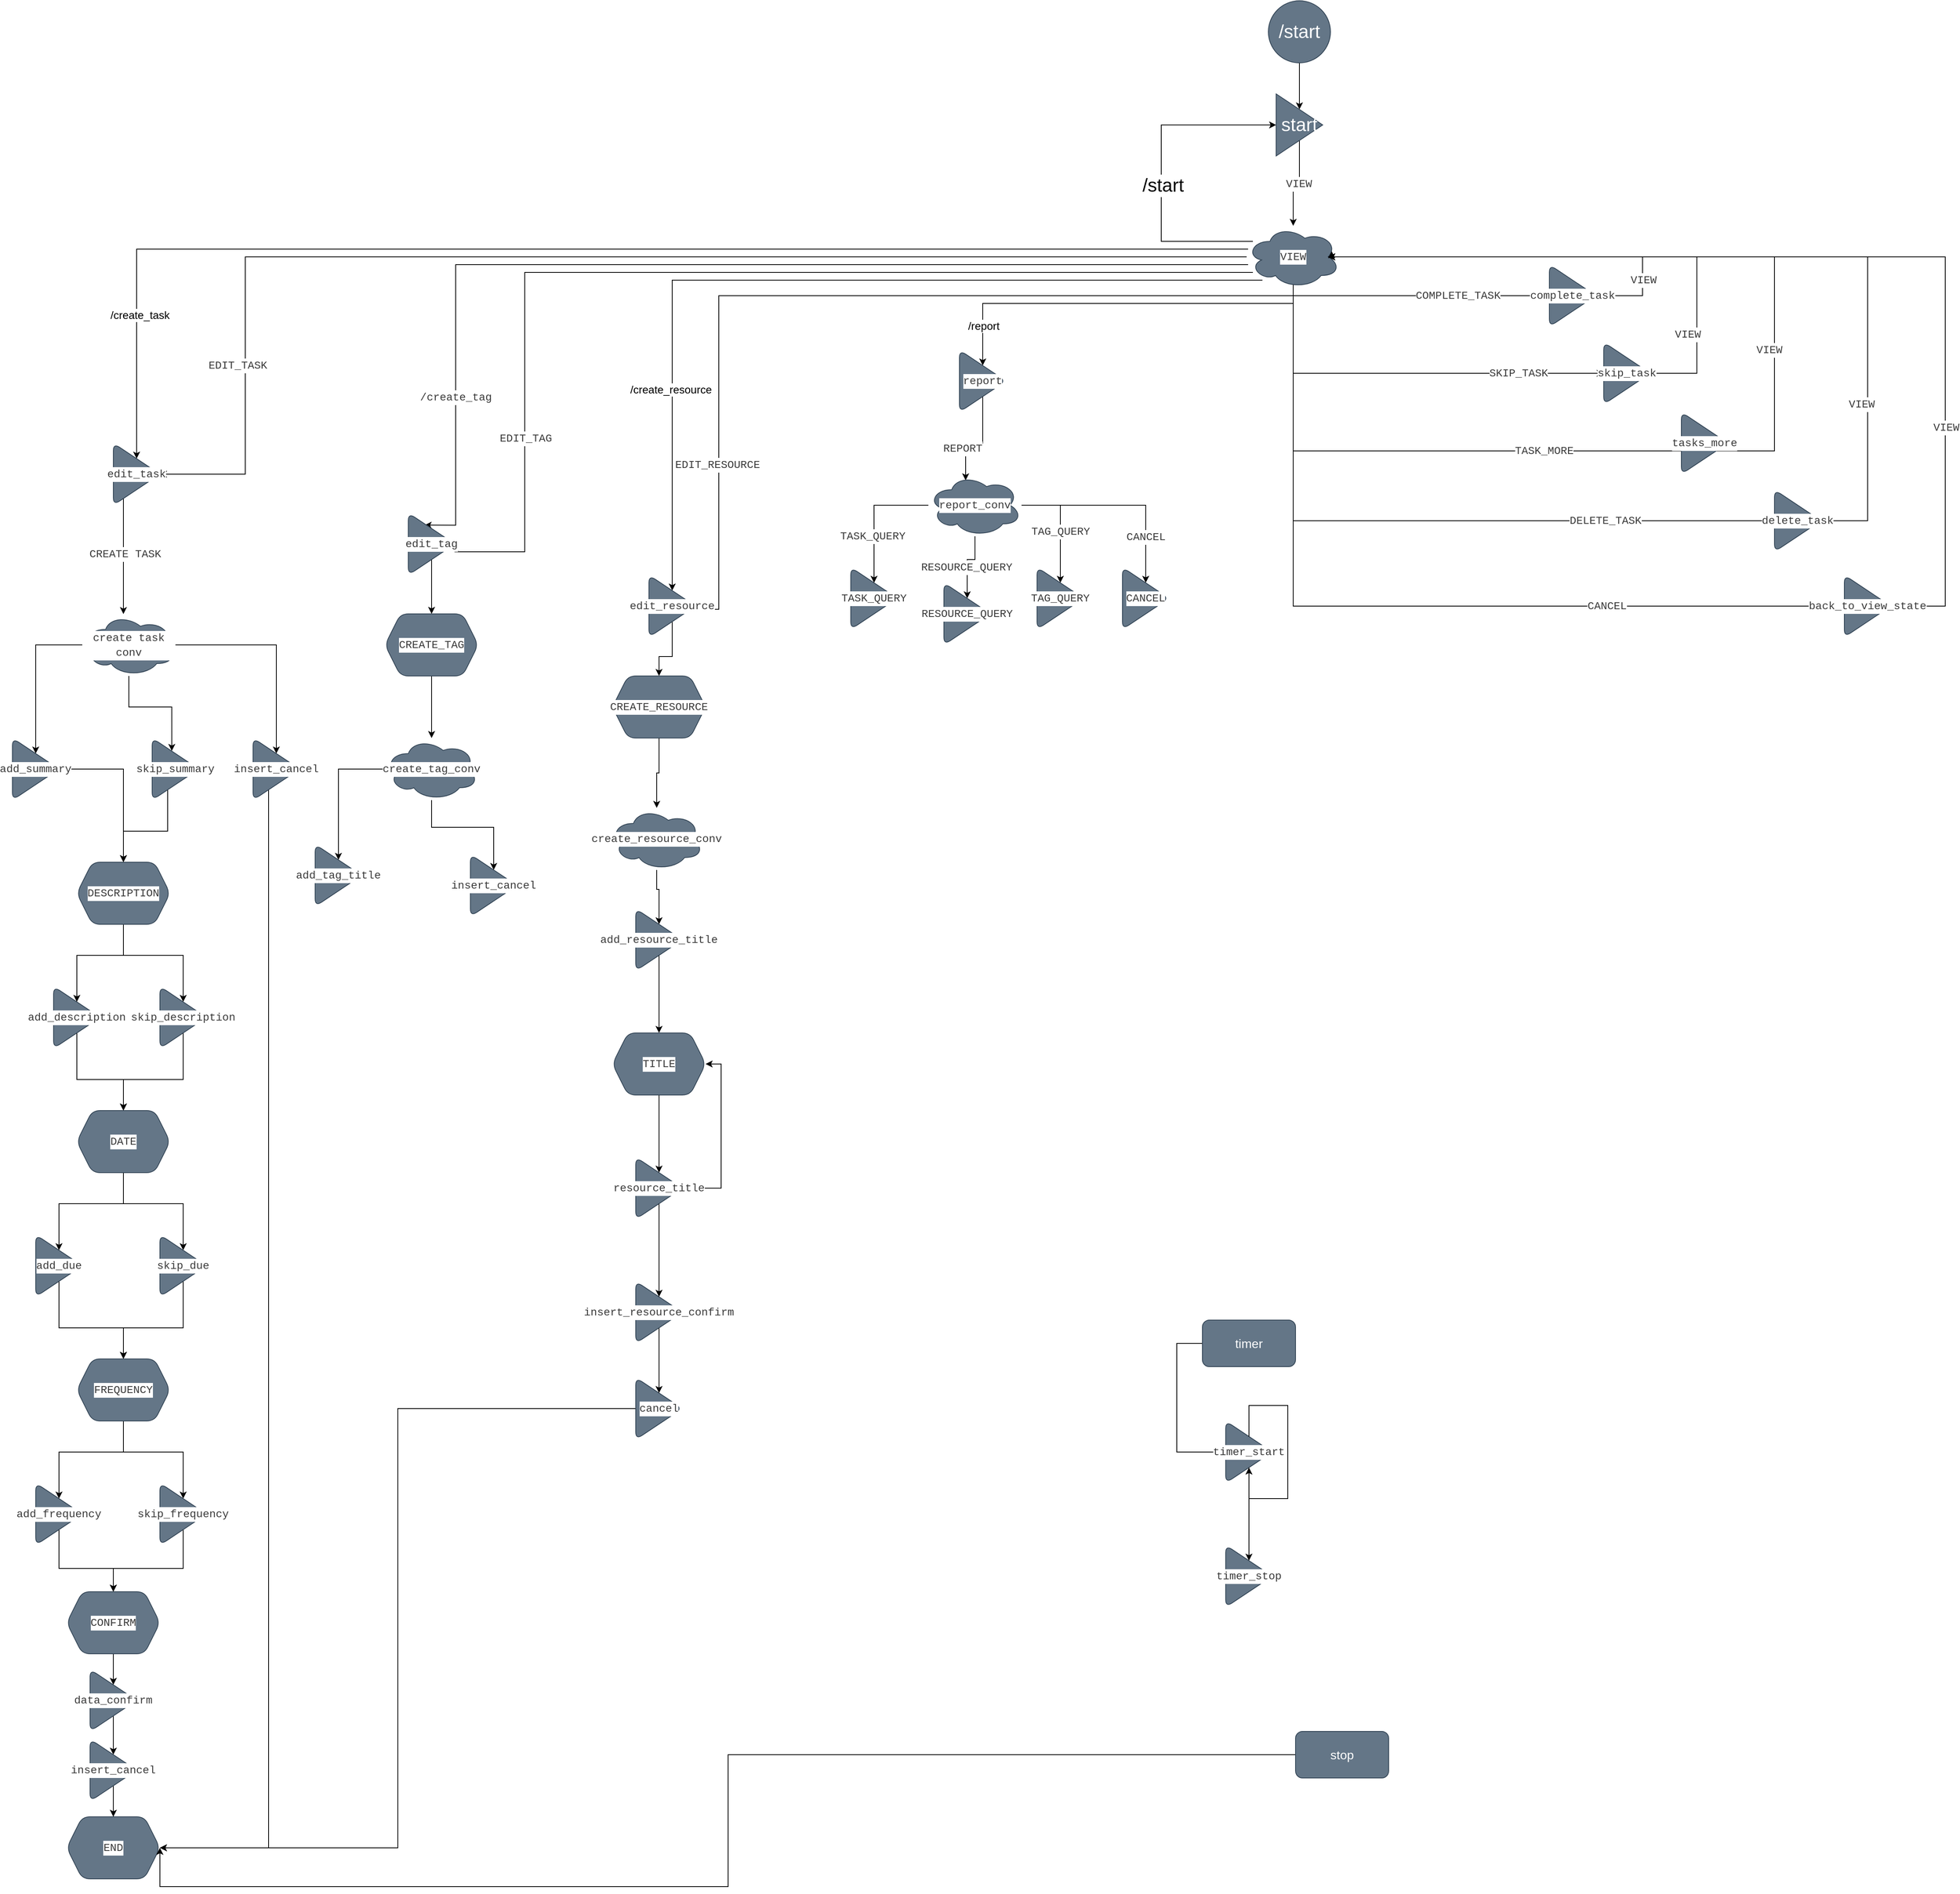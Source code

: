 <mxfile version="21.7.1" type="github">
  <diagram id="C5RBs43oDa-KdzZeNtuy" name="Page-1">
    <mxGraphModel dx="6776" dy="1680" grid="1" gridSize="10" guides="1" tooltips="1" connect="1" arrows="1" fold="1" page="1" pageScale="1" pageWidth="2336" pageHeight="1654" math="0" shadow="0">
      <root>
        <mxCell id="WIyWlLk6GJQsqaUBKTNV-0" />
        <mxCell id="WIyWlLk6GJQsqaUBKTNV-1" parent="WIyWlLk6GJQsqaUBKTNV-0" />
        <mxCell id="hAbh9SorM6jJL6epeVYg-342" value="" style="edgeStyle=orthogonalEdgeStyle;rounded=0;orthogonalLoop=1;jettySize=auto;html=1;" edge="1" parent="WIyWlLk6GJQsqaUBKTNV-1" source="hAbh9SorM6jJL6epeVYg-0" target="hAbh9SorM6jJL6epeVYg-341">
          <mxGeometry relative="1" as="geometry" />
        </mxCell>
        <mxCell id="hAbh9SorM6jJL6epeVYg-0" value="&lt;div style=&quot;font-size: 24px;&quot;&gt;/start&lt;/div&gt;" style="ellipse;whiteSpace=wrap;html=1;aspect=fixed;fillColor=#647687;fontColor=#ffffff;strokeColor=#314354;fontSize=24;" vertex="1" parent="WIyWlLk6GJQsqaUBKTNV-1">
          <mxGeometry x="1188" y="30" width="80" height="80" as="geometry" />
        </mxCell>
        <mxCell id="hAbh9SorM6jJL6epeVYg-196" value="" style="edgeStyle=orthogonalEdgeStyle;rounded=0;orthogonalLoop=1;jettySize=auto;html=1;" edge="1" parent="WIyWlLk6GJQsqaUBKTNV-1" source="hAbh9SorM6jJL6epeVYg-253" target="hAbh9SorM6jJL6epeVYg-197">
          <mxGeometry relative="1" as="geometry">
            <mxPoint x="-287.0" y="720" as="targetPoint" />
            <Array as="points">
              <mxPoint x="-287" y="710" />
              <mxPoint x="-287" y="710" />
            </Array>
          </mxGeometry>
        </mxCell>
        <mxCell id="hAbh9SorM6jJL6epeVYg-351" value="&lt;div style=&quot;color: rgb(59, 59, 59); background-color: rgb(255, 255, 255); font-family: Consolas, &amp;quot;Courier New&amp;quot;, monospace; font-weight: normal; font-size: 14px; line-height: 19px;&quot;&gt;&lt;div style=&quot;font-size: 14px;&quot;&gt;CREATE TASK&lt;/div&gt;&lt;/div&gt;" style="edgeLabel;html=1;align=center;verticalAlign=middle;resizable=0;points=[];fontSize=14;" vertex="1" connectable="0" parent="hAbh9SorM6jJL6epeVYg-196">
          <mxGeometry x="-0.038" y="2" relative="1" as="geometry">
            <mxPoint as="offset" />
          </mxGeometry>
        </mxCell>
        <mxCell id="hAbh9SorM6jJL6epeVYg-202" style="edgeStyle=orthogonalEdgeStyle;rounded=0;orthogonalLoop=1;jettySize=auto;html=1;entryX=0.5;entryY=0;entryDx=0;entryDy=0;" edge="1" parent="WIyWlLk6GJQsqaUBKTNV-1" source="hAbh9SorM6jJL6epeVYg-197" target="hAbh9SorM6jJL6epeVYg-199">
          <mxGeometry relative="1" as="geometry" />
        </mxCell>
        <mxCell id="hAbh9SorM6jJL6epeVYg-205" style="edgeStyle=orthogonalEdgeStyle;rounded=0;orthogonalLoop=1;jettySize=auto;html=1;entryX=0.422;entryY=0.208;entryDx=0;entryDy=0;entryPerimeter=0;" edge="1" parent="WIyWlLk6GJQsqaUBKTNV-1" source="hAbh9SorM6jJL6epeVYg-197" target="hAbh9SorM6jJL6epeVYg-204">
          <mxGeometry relative="1" as="geometry" />
        </mxCell>
        <mxCell id="hAbh9SorM6jJL6epeVYg-207" style="edgeStyle=orthogonalEdgeStyle;rounded=0;orthogonalLoop=1;jettySize=auto;html=1;entryX=0.5;entryY=0;entryDx=0;entryDy=0;" edge="1" parent="WIyWlLk6GJQsqaUBKTNV-1" source="hAbh9SorM6jJL6epeVYg-197" target="hAbh9SorM6jJL6epeVYg-206">
          <mxGeometry relative="1" as="geometry" />
        </mxCell>
        <mxCell id="hAbh9SorM6jJL6epeVYg-197" value="&lt;div style=&quot;color: rgb(59, 59, 59); background-color: rgb(255, 255, 255); font-family: Consolas, &amp;quot;Courier New&amp;quot;, monospace; font-weight: normal; font-size: 14px; line-height: 19px;&quot;&gt;&lt;div style=&quot;font-size: 14px;&quot;&gt;create task conv&lt;/div&gt;&lt;/div&gt;" style="ellipse;shape=cloud;whiteSpace=wrap;html=1;fontSize=14;fillColor=#647687;strokeColor=#314354;fontColor=#ffffff;rounded=1;" vertex="1" parent="WIyWlLk6GJQsqaUBKTNV-1">
          <mxGeometry x="-340" y="820" width="120" height="80" as="geometry" />
        </mxCell>
        <mxCell id="hAbh9SorM6jJL6epeVYg-209" value="" style="edgeStyle=orthogonalEdgeStyle;rounded=0;orthogonalLoop=1;jettySize=auto;html=1;" edge="1" parent="WIyWlLk6GJQsqaUBKTNV-1" source="hAbh9SorM6jJL6epeVYg-199" target="hAbh9SorM6jJL6epeVYg-208">
          <mxGeometry relative="1" as="geometry" />
        </mxCell>
        <mxCell id="hAbh9SorM6jJL6epeVYg-199" value="&lt;div style=&quot;color: rgb(59, 59, 59); background-color: rgb(255, 255, 255); font-family: Consolas, &amp;quot;Courier New&amp;quot;, monospace; font-weight: normal; font-size: 14px; line-height: 19px;&quot;&gt;&lt;div&gt;add_summary&lt;/div&gt;&lt;/div&gt;" style="triangle;whiteSpace=wrap;html=1;fontSize=16;fillColor=#647687;strokeColor=#314354;fontColor=#ffffff;rounded=1;" vertex="1" parent="WIyWlLk6GJQsqaUBKTNV-1">
          <mxGeometry x="-430" y="980" width="60" height="80" as="geometry" />
        </mxCell>
        <mxCell id="hAbh9SorM6jJL6epeVYg-243" style="edgeStyle=orthogonalEdgeStyle;rounded=0;orthogonalLoop=1;jettySize=auto;html=1;entryX=0.5;entryY=0;entryDx=0;entryDy=0;" edge="1" parent="WIyWlLk6GJQsqaUBKTNV-1" source="hAbh9SorM6jJL6epeVYg-204" target="hAbh9SorM6jJL6epeVYg-208">
          <mxGeometry relative="1" as="geometry">
            <Array as="points">
              <mxPoint x="-230" y="1100" />
              <mxPoint x="-287" y="1100" />
            </Array>
          </mxGeometry>
        </mxCell>
        <mxCell id="hAbh9SorM6jJL6epeVYg-204" value="&lt;div style=&quot;color: rgb(59, 59, 59); background-color: rgb(255, 255, 255); font-family: Consolas, &amp;quot;Courier New&amp;quot;, monospace; font-weight: normal; font-size: 14px; line-height: 19px;&quot;&gt;&lt;div&gt;skip_summary&lt;/div&gt;&lt;/div&gt;" style="triangle;whiteSpace=wrap;html=1;fontSize=16;fillColor=#647687;strokeColor=#314354;fontColor=#ffffff;rounded=1;" vertex="1" parent="WIyWlLk6GJQsqaUBKTNV-1">
          <mxGeometry x="-250" y="980" width="60" height="80" as="geometry" />
        </mxCell>
        <mxCell id="hAbh9SorM6jJL6epeVYg-244" style="edgeStyle=orthogonalEdgeStyle;rounded=0;orthogonalLoop=1;jettySize=auto;html=1;entryX=1;entryY=0.5;entryDx=0;entryDy=0;" edge="1" parent="WIyWlLk6GJQsqaUBKTNV-1" source="hAbh9SorM6jJL6epeVYg-206" target="hAbh9SorM6jJL6epeVYg-239">
          <mxGeometry relative="1" as="geometry">
            <Array as="points">
              <mxPoint x="-100" y="2410" />
            </Array>
          </mxGeometry>
        </mxCell>
        <mxCell id="hAbh9SorM6jJL6epeVYg-206" value="&lt;div style=&quot;color: rgb(59, 59, 59); background-color: rgb(255, 255, 255); font-family: Consolas, &amp;quot;Courier New&amp;quot;, monospace; font-weight: normal; font-size: 14px; line-height: 19px;&quot;&gt;&lt;div&gt;&lt;div style=&quot;color: rgb(59, 59, 59); background-color: rgb(255, 255, 255); font-family: Consolas, &amp;quot;Courier New&amp;quot;, monospace; font-weight: normal; font-size: 14px; line-height: 19px;&quot;&gt;&lt;div&gt;insert_cancel&lt;/div&gt;&lt;/div&gt;&lt;/div&gt;&lt;/div&gt;" style="triangle;whiteSpace=wrap;html=1;fontSize=16;fillColor=#647687;strokeColor=#314354;fontColor=#ffffff;rounded=1;" vertex="1" parent="WIyWlLk6GJQsqaUBKTNV-1">
          <mxGeometry x="-120" y="980" width="60" height="80" as="geometry" />
        </mxCell>
        <mxCell id="hAbh9SorM6jJL6epeVYg-211" value="" style="edgeStyle=orthogonalEdgeStyle;rounded=0;orthogonalLoop=1;jettySize=auto;html=1;" edge="1" parent="WIyWlLk6GJQsqaUBKTNV-1" source="hAbh9SorM6jJL6epeVYg-208" target="hAbh9SorM6jJL6epeVYg-210">
          <mxGeometry relative="1" as="geometry" />
        </mxCell>
        <mxCell id="hAbh9SorM6jJL6epeVYg-213" style="edgeStyle=orthogonalEdgeStyle;rounded=0;orthogonalLoop=1;jettySize=auto;html=1;" edge="1" parent="WIyWlLk6GJQsqaUBKTNV-1" source="hAbh9SorM6jJL6epeVYg-208" target="hAbh9SorM6jJL6epeVYg-212">
          <mxGeometry relative="1" as="geometry" />
        </mxCell>
        <mxCell id="hAbh9SorM6jJL6epeVYg-208" value="&lt;div style=&quot;color: rgb(59, 59, 59); background-color: rgb(255, 255, 255); font-family: Consolas, &amp;quot;Courier New&amp;quot;, monospace; font-weight: normal; font-size: 14px; line-height: 19px;&quot;&gt;&lt;div&gt;DESCRIPTION&lt;/div&gt;&lt;/div&gt;" style="shape=hexagon;perimeter=hexagonPerimeter2;whiteSpace=wrap;html=1;fixedSize=1;fontSize=16;fillColor=#647687;strokeColor=#314354;fontColor=#ffffff;rounded=1;" vertex="1" parent="WIyWlLk6GJQsqaUBKTNV-1">
          <mxGeometry x="-347" y="1140" width="120" height="80" as="geometry" />
        </mxCell>
        <mxCell id="hAbh9SorM6jJL6epeVYg-215" value="" style="edgeStyle=orthogonalEdgeStyle;rounded=0;orthogonalLoop=1;jettySize=auto;html=1;" edge="1" parent="WIyWlLk6GJQsqaUBKTNV-1" source="hAbh9SorM6jJL6epeVYg-210" target="hAbh9SorM6jJL6epeVYg-214">
          <mxGeometry relative="1" as="geometry" />
        </mxCell>
        <mxCell id="hAbh9SorM6jJL6epeVYg-210" value="&lt;div style=&quot;color: rgb(59, 59, 59); background-color: rgb(255, 255, 255); font-family: Consolas, &amp;quot;Courier New&amp;quot;, monospace; font-weight: normal; font-size: 14px; line-height: 19px;&quot;&gt;&lt;div&gt;add_description&lt;/div&gt;&lt;/div&gt;" style="triangle;whiteSpace=wrap;html=1;fontSize=16;fillColor=#647687;strokeColor=#314354;fontColor=#ffffff;rounded=1;" vertex="1" parent="WIyWlLk6GJQsqaUBKTNV-1">
          <mxGeometry x="-377" y="1300" width="60" height="80" as="geometry" />
        </mxCell>
        <mxCell id="hAbh9SorM6jJL6epeVYg-216" style="edgeStyle=orthogonalEdgeStyle;rounded=0;orthogonalLoop=1;jettySize=auto;html=1;entryX=0.5;entryY=0;entryDx=0;entryDy=0;" edge="1" parent="WIyWlLk6GJQsqaUBKTNV-1" source="hAbh9SorM6jJL6epeVYg-212" target="hAbh9SorM6jJL6epeVYg-214">
          <mxGeometry relative="1" as="geometry" />
        </mxCell>
        <mxCell id="hAbh9SorM6jJL6epeVYg-212" value="&lt;div style=&quot;color: rgb(59, 59, 59); background-color: rgb(255, 255, 255); font-family: Consolas, &amp;quot;Courier New&amp;quot;, monospace; font-weight: normal; font-size: 14px; line-height: 19px;&quot;&gt;&lt;div&gt;&lt;div style=&quot;color: rgb(59, 59, 59); background-color: rgb(255, 255, 255); font-family: Consolas, &amp;quot;Courier New&amp;quot;, monospace; font-weight: normal; font-size: 14px; line-height: 19px;&quot;&gt;&lt;div&gt;skip_description&lt;/div&gt;&lt;/div&gt;&lt;/div&gt;&lt;/div&gt;" style="triangle;whiteSpace=wrap;html=1;fontSize=16;fillColor=#647687;strokeColor=#314354;fontColor=#ffffff;rounded=1;" vertex="1" parent="WIyWlLk6GJQsqaUBKTNV-1">
          <mxGeometry x="-240" y="1300" width="60" height="80" as="geometry" />
        </mxCell>
        <mxCell id="hAbh9SorM6jJL6epeVYg-219" value="" style="edgeStyle=orthogonalEdgeStyle;rounded=0;orthogonalLoop=1;jettySize=auto;html=1;" edge="1" parent="WIyWlLk6GJQsqaUBKTNV-1" source="hAbh9SorM6jJL6epeVYg-214" target="hAbh9SorM6jJL6epeVYg-218">
          <mxGeometry relative="1" as="geometry" />
        </mxCell>
        <mxCell id="hAbh9SorM6jJL6epeVYg-221" style="edgeStyle=orthogonalEdgeStyle;rounded=0;orthogonalLoop=1;jettySize=auto;html=1;" edge="1" parent="WIyWlLk6GJQsqaUBKTNV-1" source="hAbh9SorM6jJL6epeVYg-214" target="hAbh9SorM6jJL6epeVYg-220">
          <mxGeometry relative="1" as="geometry" />
        </mxCell>
        <mxCell id="hAbh9SorM6jJL6epeVYg-214" value="&lt;div style=&quot;color: rgb(59, 59, 59); background-color: rgb(255, 255, 255); font-family: Consolas, &amp;quot;Courier New&amp;quot;, monospace; font-weight: normal; font-size: 14px; line-height: 19px;&quot;&gt;&lt;div&gt;DATE&lt;/div&gt;&lt;/div&gt;" style="shape=hexagon;perimeter=hexagonPerimeter2;whiteSpace=wrap;html=1;fixedSize=1;fontSize=16;fillColor=#647687;strokeColor=#314354;fontColor=#ffffff;rounded=1;" vertex="1" parent="WIyWlLk6GJQsqaUBKTNV-1">
          <mxGeometry x="-347" y="1460" width="120" height="80" as="geometry" />
        </mxCell>
        <mxCell id="hAbh9SorM6jJL6epeVYg-224" value="" style="edgeStyle=orthogonalEdgeStyle;rounded=0;orthogonalLoop=1;jettySize=auto;html=1;" edge="1" parent="WIyWlLk6GJQsqaUBKTNV-1" source="hAbh9SorM6jJL6epeVYg-218" target="hAbh9SorM6jJL6epeVYg-223">
          <mxGeometry relative="1" as="geometry" />
        </mxCell>
        <mxCell id="hAbh9SorM6jJL6epeVYg-218" value="&lt;div style=&quot;color: rgb(59, 59, 59); background-color: rgb(255, 255, 255); font-family: Consolas, &amp;quot;Courier New&amp;quot;, monospace; font-weight: normal; font-size: 14px; line-height: 19px;&quot;&gt;&lt;div&gt;add_due&lt;/div&gt;&lt;/div&gt;" style="triangle;whiteSpace=wrap;html=1;fontSize=16;fillColor=#647687;strokeColor=#314354;fontColor=#ffffff;rounded=1;" vertex="1" parent="WIyWlLk6GJQsqaUBKTNV-1">
          <mxGeometry x="-400" y="1620" width="60" height="80" as="geometry" />
        </mxCell>
        <mxCell id="hAbh9SorM6jJL6epeVYg-225" style="edgeStyle=orthogonalEdgeStyle;rounded=0;orthogonalLoop=1;jettySize=auto;html=1;" edge="1" parent="WIyWlLk6GJQsqaUBKTNV-1" source="hAbh9SorM6jJL6epeVYg-220" target="hAbh9SorM6jJL6epeVYg-223">
          <mxGeometry relative="1" as="geometry" />
        </mxCell>
        <mxCell id="hAbh9SorM6jJL6epeVYg-220" value="&lt;div style=&quot;color: rgb(59, 59, 59); background-color: rgb(255, 255, 255); font-family: Consolas, &amp;quot;Courier New&amp;quot;, monospace; font-weight: normal; font-size: 14px; line-height: 19px;&quot;&gt;&lt;div&gt;&lt;div style=&quot;color: rgb(59, 59, 59); background-color: rgb(255, 255, 255); font-family: Consolas, &amp;quot;Courier New&amp;quot;, monospace; font-weight: normal; font-size: 14px; line-height: 19px;&quot;&gt;&lt;div&gt;skip_due&lt;/div&gt;&lt;/div&gt;&lt;/div&gt;&lt;/div&gt;" style="triangle;whiteSpace=wrap;html=1;fontSize=16;fillColor=#647687;strokeColor=#314354;fontColor=#ffffff;rounded=1;" vertex="1" parent="WIyWlLk6GJQsqaUBKTNV-1">
          <mxGeometry x="-240" y="1620" width="60" height="80" as="geometry" />
        </mxCell>
        <mxCell id="hAbh9SorM6jJL6epeVYg-228" value="" style="edgeStyle=orthogonalEdgeStyle;rounded=0;orthogonalLoop=1;jettySize=auto;html=1;" edge="1" parent="WIyWlLk6GJQsqaUBKTNV-1" source="hAbh9SorM6jJL6epeVYg-223" target="hAbh9SorM6jJL6epeVYg-227">
          <mxGeometry relative="1" as="geometry" />
        </mxCell>
        <mxCell id="hAbh9SorM6jJL6epeVYg-230" style="edgeStyle=orthogonalEdgeStyle;rounded=0;orthogonalLoop=1;jettySize=auto;html=1;" edge="1" parent="WIyWlLk6GJQsqaUBKTNV-1" source="hAbh9SorM6jJL6epeVYg-223" target="hAbh9SorM6jJL6epeVYg-229">
          <mxGeometry relative="1" as="geometry" />
        </mxCell>
        <mxCell id="hAbh9SorM6jJL6epeVYg-223" value="&lt;div style=&quot;color: rgb(59, 59, 59); background-color: rgb(255, 255, 255); font-family: Consolas, &amp;quot;Courier New&amp;quot;, monospace; font-weight: normal; font-size: 14px; line-height: 19px;&quot;&gt;&lt;div&gt;FREQUENCY&lt;/div&gt;&lt;/div&gt;" style="shape=hexagon;perimeter=hexagonPerimeter2;whiteSpace=wrap;html=1;fixedSize=1;fontSize=16;fillColor=#647687;strokeColor=#314354;fontColor=#ffffff;rounded=1;" vertex="1" parent="WIyWlLk6GJQsqaUBKTNV-1">
          <mxGeometry x="-347" y="1780" width="120" height="80" as="geometry" />
        </mxCell>
        <mxCell id="hAbh9SorM6jJL6epeVYg-232" value="" style="edgeStyle=orthogonalEdgeStyle;rounded=0;orthogonalLoop=1;jettySize=auto;html=1;" edge="1" parent="WIyWlLk6GJQsqaUBKTNV-1" source="hAbh9SorM6jJL6epeVYg-227" target="hAbh9SorM6jJL6epeVYg-231">
          <mxGeometry relative="1" as="geometry" />
        </mxCell>
        <mxCell id="hAbh9SorM6jJL6epeVYg-227" value="&lt;div style=&quot;color: rgb(59, 59, 59); background-color: rgb(255, 255, 255); font-family: Consolas, &amp;quot;Courier New&amp;quot;, monospace; font-weight: normal; font-size: 14px; line-height: 19px;&quot;&gt;&lt;div&gt;add_frequency&lt;/div&gt;&lt;/div&gt;" style="triangle;whiteSpace=wrap;html=1;fontSize=16;fillColor=#647687;strokeColor=#314354;fontColor=#ffffff;rounded=1;" vertex="1" parent="WIyWlLk6GJQsqaUBKTNV-1">
          <mxGeometry x="-400" y="1940" width="60" height="80" as="geometry" />
        </mxCell>
        <mxCell id="hAbh9SorM6jJL6epeVYg-234" style="edgeStyle=orthogonalEdgeStyle;rounded=0;orthogonalLoop=1;jettySize=auto;html=1;entryX=0.5;entryY=0;entryDx=0;entryDy=0;" edge="1" parent="WIyWlLk6GJQsqaUBKTNV-1" source="hAbh9SorM6jJL6epeVYg-229" target="hAbh9SorM6jJL6epeVYg-231">
          <mxGeometry relative="1" as="geometry" />
        </mxCell>
        <mxCell id="hAbh9SorM6jJL6epeVYg-229" value="&lt;div style=&quot;color: rgb(59, 59, 59); background-color: rgb(255, 255, 255); font-family: Consolas, &amp;quot;Courier New&amp;quot;, monospace; font-weight: normal; font-size: 14px; line-height: 19px;&quot;&gt;&lt;div&gt;&lt;div style=&quot;color: rgb(59, 59, 59); background-color: rgb(255, 255, 255); font-family: Consolas, &amp;quot;Courier New&amp;quot;, monospace; font-weight: normal; font-size: 14px; line-height: 19px;&quot;&gt;&lt;div&gt;skip_frequency&lt;/div&gt;&lt;/div&gt;&lt;/div&gt;&lt;/div&gt;" style="triangle;whiteSpace=wrap;html=1;fontSize=16;fillColor=#647687;strokeColor=#314354;fontColor=#ffffff;rounded=1;" vertex="1" parent="WIyWlLk6GJQsqaUBKTNV-1">
          <mxGeometry x="-240" y="1940" width="60" height="80" as="geometry" />
        </mxCell>
        <mxCell id="hAbh9SorM6jJL6epeVYg-236" value="" style="edgeStyle=orthogonalEdgeStyle;rounded=0;orthogonalLoop=1;jettySize=auto;html=1;" edge="1" parent="WIyWlLk6GJQsqaUBKTNV-1" source="hAbh9SorM6jJL6epeVYg-231" target="hAbh9SorM6jJL6epeVYg-235">
          <mxGeometry relative="1" as="geometry" />
        </mxCell>
        <mxCell id="hAbh9SorM6jJL6epeVYg-231" value="&lt;div style=&quot;color: rgb(59, 59, 59); background-color: rgb(255, 255, 255); font-family: Consolas, &amp;quot;Courier New&amp;quot;, monospace; font-weight: normal; font-size: 14px; line-height: 19px;&quot;&gt;&lt;div&gt;CONFIRM&lt;/div&gt;&lt;/div&gt;" style="shape=hexagon;perimeter=hexagonPerimeter2;whiteSpace=wrap;html=1;fixedSize=1;fontSize=16;fillColor=#647687;strokeColor=#314354;fontColor=#ffffff;rounded=1;" vertex="1" parent="WIyWlLk6GJQsqaUBKTNV-1">
          <mxGeometry x="-360" y="2080" width="120" height="80" as="geometry" />
        </mxCell>
        <mxCell id="hAbh9SorM6jJL6epeVYg-238" value="" style="edgeStyle=orthogonalEdgeStyle;rounded=0;orthogonalLoop=1;jettySize=auto;html=1;" edge="1" parent="WIyWlLk6GJQsqaUBKTNV-1" source="hAbh9SorM6jJL6epeVYg-235" target="hAbh9SorM6jJL6epeVYg-237">
          <mxGeometry relative="1" as="geometry" />
        </mxCell>
        <mxCell id="hAbh9SorM6jJL6epeVYg-235" value="&lt;div style=&quot;color: rgb(59, 59, 59); background-color: rgb(255, 255, 255); font-family: Consolas, &amp;quot;Courier New&amp;quot;, monospace; font-weight: normal; font-size: 14px; line-height: 19px;&quot;&gt;&lt;div&gt;data_confirm&lt;/div&gt;&lt;/div&gt;" style="triangle;whiteSpace=wrap;html=1;fontSize=16;fillColor=#647687;strokeColor=#314354;fontColor=#ffffff;rounded=1;" vertex="1" parent="WIyWlLk6GJQsqaUBKTNV-1">
          <mxGeometry x="-330" y="2180" width="60" height="80" as="geometry" />
        </mxCell>
        <mxCell id="hAbh9SorM6jJL6epeVYg-240" value="" style="edgeStyle=orthogonalEdgeStyle;rounded=0;orthogonalLoop=1;jettySize=auto;html=1;" edge="1" parent="WIyWlLk6GJQsqaUBKTNV-1" source="hAbh9SorM6jJL6epeVYg-237" target="hAbh9SorM6jJL6epeVYg-239">
          <mxGeometry relative="1" as="geometry" />
        </mxCell>
        <mxCell id="hAbh9SorM6jJL6epeVYg-237" value="&lt;div style=&quot;color: rgb(59, 59, 59); background-color: rgb(255, 255, 255); font-family: Consolas, &amp;quot;Courier New&amp;quot;, monospace; font-weight: normal; font-size: 14px; line-height: 19px;&quot;&gt;&lt;div&gt;insert_cancel&lt;/div&gt;&lt;/div&gt;" style="triangle;whiteSpace=wrap;html=1;fontSize=16;fillColor=#647687;strokeColor=#314354;fontColor=#ffffff;rounded=1;" vertex="1" parent="WIyWlLk6GJQsqaUBKTNV-1">
          <mxGeometry x="-330" y="2270" width="60" height="80" as="geometry" />
        </mxCell>
        <mxCell id="hAbh9SorM6jJL6epeVYg-239" value="&lt;div style=&quot;color: rgb(59, 59, 59); background-color: rgb(255, 255, 255); font-family: Consolas, &amp;quot;Courier New&amp;quot;, monospace; font-weight: normal; font-size: 14px; line-height: 19px;&quot;&gt;&lt;div&gt;END&lt;/div&gt;&lt;/div&gt;" style="shape=hexagon;perimeter=hexagonPerimeter2;whiteSpace=wrap;html=1;fixedSize=1;fontSize=16;fillColor=#647687;strokeColor=#314354;fontColor=#ffffff;rounded=1;" vertex="1" parent="WIyWlLk6GJQsqaUBKTNV-1">
          <mxGeometry x="-360" y="2370" width="120" height="80" as="geometry" />
        </mxCell>
        <mxCell id="hAbh9SorM6jJL6epeVYg-345" style="edgeStyle=orthogonalEdgeStyle;rounded=0;orthogonalLoop=1;jettySize=auto;html=1;entryX=0;entryY=0.5;entryDx=0;entryDy=0;" edge="1" parent="WIyWlLk6GJQsqaUBKTNV-1" source="hAbh9SorM6jJL6epeVYg-241" target="hAbh9SorM6jJL6epeVYg-341">
          <mxGeometry relative="1" as="geometry">
            <Array as="points">
              <mxPoint x="1050" y="340" />
              <mxPoint x="1050" y="190" />
            </Array>
          </mxGeometry>
        </mxCell>
        <mxCell id="hAbh9SorM6jJL6epeVYg-346" value="&lt;div style=&quot;font-size: 24px;&quot;&gt;/start&lt;/div&gt;" style="edgeLabel;html=1;align=center;verticalAlign=middle;resizable=0;points=[];" vertex="1" connectable="0" parent="hAbh9SorM6jJL6epeVYg-345">
          <mxGeometry x="-0.084" y="-2" relative="1" as="geometry">
            <mxPoint as="offset" />
          </mxGeometry>
        </mxCell>
        <mxCell id="hAbh9SorM6jJL6epeVYg-347" style="edgeStyle=orthogonalEdgeStyle;rounded=0;orthogonalLoop=1;jettySize=auto;html=1;entryX=0.5;entryY=0;entryDx=0;entryDy=0;" edge="1" parent="WIyWlLk6GJQsqaUBKTNV-1" source="hAbh9SorM6jJL6epeVYg-241" target="hAbh9SorM6jJL6epeVYg-253">
          <mxGeometry relative="1" as="geometry">
            <mxPoint x="-287" y="490" as="targetPoint" />
            <Array as="points">
              <mxPoint x="-270" y="350" />
            </Array>
          </mxGeometry>
        </mxCell>
        <mxCell id="hAbh9SorM6jJL6epeVYg-348" value="/create_task" style="edgeLabel;html=1;align=center;verticalAlign=middle;resizable=0;points=[];fontSize=14;" vertex="1" connectable="0" parent="hAbh9SorM6jJL6epeVYg-347">
          <mxGeometry x="0.782" y="4" relative="1" as="geometry">
            <mxPoint as="offset" />
          </mxGeometry>
        </mxCell>
        <mxCell id="hAbh9SorM6jJL6epeVYg-349" style="edgeStyle=orthogonalEdgeStyle;rounded=0;orthogonalLoop=1;jettySize=auto;html=1;entryX=1;entryY=0.5;entryDx=0;entryDy=0;" edge="1" parent="WIyWlLk6GJQsqaUBKTNV-1" source="hAbh9SorM6jJL6epeVYg-241" target="hAbh9SorM6jJL6epeVYg-253">
          <mxGeometry relative="1" as="geometry">
            <mxPoint x="-110" y="590" as="targetPoint" />
            <Array as="points">
              <mxPoint x="-130" y="360" />
              <mxPoint x="-130" y="640" />
            </Array>
          </mxGeometry>
        </mxCell>
        <mxCell id="hAbh9SorM6jJL6epeVYg-350" value="&lt;div style=&quot;color: rgb(59, 59, 59); background-color: rgb(255, 255, 255); font-family: Consolas, &amp;quot;Courier New&amp;quot;, monospace; font-weight: normal; font-size: 14px; line-height: 19px;&quot;&gt;&lt;div style=&quot;font-size: 14px;&quot;&gt;EDIT_TASK&lt;/div&gt;&lt;/div&gt;" style="edgeLabel;html=1;align=center;verticalAlign=middle;resizable=0;points=[];fontSize=14;" vertex="1" connectable="0" parent="hAbh9SorM6jJL6epeVYg-349">
          <mxGeometry x="0.859" relative="1" as="geometry">
            <mxPoint x="-10" y="-132" as="offset" />
          </mxGeometry>
        </mxCell>
        <mxCell id="hAbh9SorM6jJL6epeVYg-352" style="edgeStyle=orthogonalEdgeStyle;rounded=0;orthogonalLoop=1;jettySize=auto;html=1;entryX=0.35;entryY=0.196;entryDx=0;entryDy=0;entryPerimeter=0;" edge="1" parent="WIyWlLk6GJQsqaUBKTNV-1" source="hAbh9SorM6jJL6epeVYg-241" target="hAbh9SorM6jJL6epeVYg-246">
          <mxGeometry relative="1" as="geometry">
            <Array as="points">
              <mxPoint x="141" y="370" />
            </Array>
          </mxGeometry>
        </mxCell>
        <mxCell id="hAbh9SorM6jJL6epeVYg-353" value="&lt;div style=&quot;color: rgb(59, 59, 59); background-color: rgb(255, 255, 255); font-family: Consolas, &amp;quot;Courier New&amp;quot;, monospace; font-weight: normal; font-size: 14px; line-height: 19px;&quot;&gt;&lt;div style=&quot;font-size: 14px;&quot;&gt;/create_tag&lt;/div&gt;&lt;/div&gt;" style="edgeLabel;html=1;align=center;verticalAlign=middle;resizable=0;points=[];fontSize=14;" vertex="1" connectable="0" parent="hAbh9SorM6jJL6epeVYg-352">
          <mxGeometry x="0.707" relative="1" as="geometry">
            <mxPoint as="offset" />
          </mxGeometry>
        </mxCell>
        <mxCell id="hAbh9SorM6jJL6epeVYg-355" style="edgeStyle=orthogonalEdgeStyle;rounded=0;orthogonalLoop=1;jettySize=auto;html=1;entryX=1;entryY=0.5;entryDx=0;entryDy=0;" edge="1" parent="WIyWlLk6GJQsqaUBKTNV-1" source="hAbh9SorM6jJL6epeVYg-241" target="hAbh9SorM6jJL6epeVYg-246">
          <mxGeometry relative="1" as="geometry">
            <Array as="points">
              <mxPoint x="230" y="380" />
              <mxPoint x="230" y="740" />
            </Array>
          </mxGeometry>
        </mxCell>
        <mxCell id="hAbh9SorM6jJL6epeVYg-356" value="&lt;div style=&quot;color: rgb(59, 59, 59); background-color: rgb(255, 255, 255); font-family: Consolas, &amp;quot;Courier New&amp;quot;, monospace; font-weight: normal; font-size: 14px; line-height: 19px;&quot;&gt;&lt;div style=&quot;font-size: 14px;&quot;&gt;EDIT_TAG&lt;/div&gt;&lt;/div&gt;" style="edgeLabel;html=1;align=center;verticalAlign=middle;resizable=0;points=[];fontSize=14;" vertex="1" connectable="0" parent="hAbh9SorM6jJL6epeVYg-355">
          <mxGeometry x="0.647" y="1" relative="1" as="geometry">
            <mxPoint as="offset" />
          </mxGeometry>
        </mxCell>
        <mxCell id="hAbh9SorM6jJL6epeVYg-357" style="edgeStyle=orthogonalEdgeStyle;rounded=0;orthogonalLoop=1;jettySize=auto;html=1;" edge="1" parent="WIyWlLk6GJQsqaUBKTNV-1" source="hAbh9SorM6jJL6epeVYg-241" target="hAbh9SorM6jJL6epeVYg-262">
          <mxGeometry relative="1" as="geometry">
            <Array as="points">
              <mxPoint x="420" y="390" />
            </Array>
          </mxGeometry>
        </mxCell>
        <mxCell id="hAbh9SorM6jJL6epeVYg-359" value="/create_resource" style="edgeLabel;html=1;align=center;verticalAlign=middle;resizable=0;points=[];fontSize=14;" vertex="1" connectable="0" parent="hAbh9SorM6jJL6epeVYg-357">
          <mxGeometry x="0.553" y="-2" relative="1" as="geometry">
            <mxPoint as="offset" />
          </mxGeometry>
        </mxCell>
        <mxCell id="hAbh9SorM6jJL6epeVYg-358" style="edgeStyle=orthogonalEdgeStyle;rounded=0;orthogonalLoop=1;jettySize=auto;html=1;entryX=0.881;entryY=0.551;entryDx=0;entryDy=0;entryPerimeter=0;" edge="1" parent="WIyWlLk6GJQsqaUBKTNV-1" source="hAbh9SorM6jJL6epeVYg-241" target="hAbh9SorM6jJL6epeVYg-262">
          <mxGeometry relative="1" as="geometry">
            <Array as="points">
              <mxPoint x="1220" y="410" />
              <mxPoint x="480" y="410" />
              <mxPoint x="480" y="814" />
            </Array>
          </mxGeometry>
        </mxCell>
        <mxCell id="hAbh9SorM6jJL6epeVYg-360" value="&lt;div style=&quot;color: rgb(59, 59, 59); background-color: rgb(255, 255, 255); font-family: Consolas, &amp;quot;Courier New&amp;quot;, monospace; font-weight: normal; font-size: 14px; line-height: 19px;&quot;&gt;&lt;div style=&quot;font-size: 14px;&quot;&gt;EDIT_RESOURCE&lt;/div&gt;&lt;/div&gt;" style="edgeLabel;html=1;align=center;verticalAlign=middle;resizable=0;points=[];fontSize=14;" vertex="1" connectable="0" parent="hAbh9SorM6jJL6epeVYg-358">
          <mxGeometry x="0.624" y="-2" relative="1" as="geometry">
            <mxPoint as="offset" />
          </mxGeometry>
        </mxCell>
        <mxCell id="hAbh9SorM6jJL6epeVYg-362" style="edgeStyle=orthogonalEdgeStyle;rounded=0;orthogonalLoop=1;jettySize=auto;html=1;" edge="1" parent="WIyWlLk6GJQsqaUBKTNV-1" source="hAbh9SorM6jJL6epeVYg-241" target="hAbh9SorM6jJL6epeVYg-288">
          <mxGeometry relative="1" as="geometry">
            <Array as="points">
              <mxPoint x="1220" y="420" />
              <mxPoint x="820" y="420" />
            </Array>
          </mxGeometry>
        </mxCell>
        <mxCell id="hAbh9SorM6jJL6epeVYg-371" value="&lt;div style=&quot;font-size: 14px;&quot;&gt;/report&lt;/div&gt;" style="edgeLabel;html=1;align=center;verticalAlign=middle;resizable=0;points=[];fontSize=14;" vertex="1" connectable="0" parent="hAbh9SorM6jJL6epeVYg-362">
          <mxGeometry x="0.794" y="1" relative="1" as="geometry">
            <mxPoint as="offset" />
          </mxGeometry>
        </mxCell>
        <mxCell id="hAbh9SorM6jJL6epeVYg-372" style="edgeStyle=orthogonalEdgeStyle;rounded=0;orthogonalLoop=1;jettySize=auto;html=1;entryX=0;entryY=0.5;entryDx=0;entryDy=0;" edge="1" parent="WIyWlLk6GJQsqaUBKTNV-1" source="hAbh9SorM6jJL6epeVYg-241" target="hAbh9SorM6jJL6epeVYg-327">
          <mxGeometry relative="1" as="geometry">
            <Array as="points">
              <mxPoint x="1220" y="410" />
            </Array>
          </mxGeometry>
        </mxCell>
        <mxCell id="hAbh9SorM6jJL6epeVYg-373" value="&lt;div style=&quot;color: rgb(59, 59, 59); background-color: rgb(255, 255, 255); font-family: Consolas, &amp;quot;Courier New&amp;quot;, monospace; font-weight: normal; font-size: 14px; line-height: 19px;&quot;&gt;&lt;div&gt;COMPLETE_TASK&lt;/div&gt;&lt;/div&gt;" style="edgeLabel;html=1;align=center;verticalAlign=middle;resizable=0;points=[];" vertex="1" connectable="0" parent="hAbh9SorM6jJL6epeVYg-372">
          <mxGeometry x="0.302" y="-1" relative="1" as="geometry">
            <mxPoint y="-1" as="offset" />
          </mxGeometry>
        </mxCell>
        <mxCell id="hAbh9SorM6jJL6epeVYg-376" style="edgeStyle=orthogonalEdgeStyle;rounded=0;orthogonalLoop=1;jettySize=auto;html=1;entryX=0;entryY=0.5;entryDx=0;entryDy=0;" edge="1" parent="WIyWlLk6GJQsqaUBKTNV-1" source="hAbh9SorM6jJL6epeVYg-241" target="hAbh9SorM6jJL6epeVYg-332">
          <mxGeometry relative="1" as="geometry">
            <Array as="points">
              <mxPoint x="1220" y="510" />
            </Array>
          </mxGeometry>
        </mxCell>
        <mxCell id="hAbh9SorM6jJL6epeVYg-394" value="&lt;div style=&quot;color: rgb(59, 59, 59); background-color: rgb(255, 255, 255); font-family: Consolas, &amp;quot;Courier New&amp;quot;, monospace; font-weight: normal; font-size: 14px; line-height: 19px;&quot;&gt;&lt;div&gt;SKIP_TASK&lt;/div&gt;&lt;/div&gt;" style="edgeLabel;html=1;align=center;verticalAlign=middle;resizable=0;points=[];" vertex="1" connectable="0" parent="hAbh9SorM6jJL6epeVYg-376">
          <mxGeometry x="0.672" y="1" relative="1" as="geometry">
            <mxPoint x="-27" y="1" as="offset" />
          </mxGeometry>
        </mxCell>
        <mxCell id="hAbh9SorM6jJL6epeVYg-380" style="edgeStyle=orthogonalEdgeStyle;rounded=0;orthogonalLoop=1;jettySize=auto;html=1;entryX=0;entryY=0.5;entryDx=0;entryDy=0;" edge="1" parent="WIyWlLk6GJQsqaUBKTNV-1" target="hAbh9SorM6jJL6epeVYg-335">
          <mxGeometry relative="1" as="geometry">
            <mxPoint x="1210" y="360" as="sourcePoint" />
            <mxPoint x="1230" y="750" as="targetPoint" />
            <Array as="points">
              <mxPoint x="1220" y="360" />
              <mxPoint x="1220" y="610" />
            </Array>
          </mxGeometry>
        </mxCell>
        <mxCell id="hAbh9SorM6jJL6epeVYg-395" value="&lt;div style=&quot;color: rgb(59, 59, 59); background-color: rgb(255, 255, 255); font-family: Consolas, &amp;quot;Courier New&amp;quot;, monospace; font-weight: normal; font-size: 14px; line-height: 19px;&quot;&gt;&lt;div&gt;TASK_MORE&lt;/div&gt;&lt;/div&gt;" style="edgeLabel;html=1;align=center;verticalAlign=middle;resizable=0;points=[];" vertex="1" connectable="0" parent="hAbh9SorM6jJL6epeVYg-380">
          <mxGeometry x="0.512" y="2" relative="1" as="geometry">
            <mxPoint x="1" y="2" as="offset" />
          </mxGeometry>
        </mxCell>
        <mxCell id="hAbh9SorM6jJL6epeVYg-385" style="edgeStyle=orthogonalEdgeStyle;rounded=0;orthogonalLoop=1;jettySize=auto;html=1;entryX=0;entryY=0.5;entryDx=0;entryDy=0;" edge="1" parent="WIyWlLk6GJQsqaUBKTNV-1" source="hAbh9SorM6jJL6epeVYg-241" target="hAbh9SorM6jJL6epeVYg-383">
          <mxGeometry relative="1" as="geometry">
            <Array as="points">
              <mxPoint x="1220" y="700" />
            </Array>
          </mxGeometry>
        </mxCell>
        <mxCell id="hAbh9SorM6jJL6epeVYg-391" value="&lt;div style=&quot;color: rgb(59, 59, 59); background-color: rgb(255, 255, 255); font-family: Consolas, &amp;quot;Courier New&amp;quot;, monospace; font-weight: normal; font-size: 14px; line-height: 19px;&quot;&gt;&lt;div&gt;DELETE_TASK&lt;/div&gt;&lt;/div&gt;" style="edgeLabel;html=1;align=center;verticalAlign=middle;resizable=0;points=[];" vertex="1" connectable="0" parent="hAbh9SorM6jJL6epeVYg-385">
          <mxGeometry x="0.525" relative="1" as="geometry">
            <mxPoint as="offset" />
          </mxGeometry>
        </mxCell>
        <mxCell id="hAbh9SorM6jJL6epeVYg-388" style="edgeStyle=orthogonalEdgeStyle;rounded=0;orthogonalLoop=1;jettySize=auto;html=1;entryX=0;entryY=0.5;entryDx=0;entryDy=0;" edge="1" parent="WIyWlLk6GJQsqaUBKTNV-1" source="hAbh9SorM6jJL6epeVYg-241" target="hAbh9SorM6jJL6epeVYg-384">
          <mxGeometry relative="1" as="geometry">
            <Array as="points">
              <mxPoint x="1220" y="810" />
            </Array>
          </mxGeometry>
        </mxCell>
        <mxCell id="hAbh9SorM6jJL6epeVYg-389" value="&lt;div style=&quot;color: rgb(59, 59, 59); background-color: rgb(255, 255, 255); font-family: Consolas, &amp;quot;Courier New&amp;quot;, monospace; font-weight: normal; font-size: 14px; line-height: 19px;&quot;&gt;&lt;div&gt;CANCEL&lt;/div&gt;&lt;/div&gt;" style="edgeLabel;html=1;align=center;verticalAlign=middle;resizable=0;points=[];" vertex="1" connectable="0" parent="hAbh9SorM6jJL6epeVYg-388">
          <mxGeometry x="0.618" y="1" relative="1" as="geometry">
            <mxPoint x="-92" y="1" as="offset" />
          </mxGeometry>
        </mxCell>
        <mxCell id="hAbh9SorM6jJL6epeVYg-241" value="&lt;div style=&quot;color: rgb(59, 59, 59); background-color: rgb(255, 255, 255); font-family: Consolas, &amp;quot;Courier New&amp;quot;, monospace; font-weight: normal; font-size: 14px; line-height: 19px;&quot;&gt;&lt;div&gt;VIEW&lt;/div&gt;&lt;/div&gt;" style="ellipse;shape=cloud;whiteSpace=wrap;html=1;fontSize=16;fillColor=#647687;strokeColor=#314354;fontColor=#ffffff;rounded=1;" vertex="1" parent="WIyWlLk6GJQsqaUBKTNV-1">
          <mxGeometry x="1160" y="320" width="120" height="80" as="geometry" />
        </mxCell>
        <mxCell id="hAbh9SorM6jJL6epeVYg-250" value="" style="edgeStyle=orthogonalEdgeStyle;rounded=0;orthogonalLoop=1;jettySize=auto;html=1;" edge="1" parent="WIyWlLk6GJQsqaUBKTNV-1" source="hAbh9SorM6jJL6epeVYg-246" target="hAbh9SorM6jJL6epeVYg-249">
          <mxGeometry relative="1" as="geometry" />
        </mxCell>
        <mxCell id="hAbh9SorM6jJL6epeVYg-246" value="&lt;div style=&quot;color: rgb(59, 59, 59); background-color: rgb(255, 255, 255); font-family: Consolas, &amp;quot;Courier New&amp;quot;, monospace; font-weight: normal; font-size: 14px; line-height: 19px;&quot;&gt;&lt;div style=&quot;font-size: 14px;&quot;&gt;edit_tag&lt;/div&gt;&lt;/div&gt;" style="triangle;whiteSpace=wrap;html=1;fontSize=14;fillColor=#647687;strokeColor=#314354;fontColor=#ffffff;rounded=1;" vertex="1" parent="WIyWlLk6GJQsqaUBKTNV-1">
          <mxGeometry x="80" y="690" width="60" height="80" as="geometry" />
        </mxCell>
        <mxCell id="hAbh9SorM6jJL6epeVYg-252" value="" style="edgeStyle=orthogonalEdgeStyle;rounded=0;orthogonalLoop=1;jettySize=auto;html=1;" edge="1" parent="WIyWlLk6GJQsqaUBKTNV-1" source="hAbh9SorM6jJL6epeVYg-249" target="hAbh9SorM6jJL6epeVYg-251">
          <mxGeometry relative="1" as="geometry" />
        </mxCell>
        <mxCell id="hAbh9SorM6jJL6epeVYg-249" value="&lt;div style=&quot;color: rgb(59, 59, 59); background-color: rgb(255, 255, 255); font-family: Consolas, &amp;quot;Courier New&amp;quot;, monospace; font-weight: normal; font-size: 14px; line-height: 19px;&quot;&gt;&lt;div&gt;CREATE_TAG&lt;/div&gt;&lt;/div&gt;" style="shape=hexagon;perimeter=hexagonPerimeter2;whiteSpace=wrap;html=1;fixedSize=1;fontSize=16;fillColor=#647687;strokeColor=#314354;fontColor=#ffffff;rounded=1;" vertex="1" parent="WIyWlLk6GJQsqaUBKTNV-1">
          <mxGeometry x="50" y="820" width="120" height="80" as="geometry" />
        </mxCell>
        <mxCell id="hAbh9SorM6jJL6epeVYg-258" value="" style="edgeStyle=orthogonalEdgeStyle;rounded=0;orthogonalLoop=1;jettySize=auto;html=1;" edge="1" parent="WIyWlLk6GJQsqaUBKTNV-1" source="hAbh9SorM6jJL6epeVYg-251" target="hAbh9SorM6jJL6epeVYg-257">
          <mxGeometry relative="1" as="geometry" />
        </mxCell>
        <mxCell id="hAbh9SorM6jJL6epeVYg-260" value="" style="edgeStyle=orthogonalEdgeStyle;rounded=0;orthogonalLoop=1;jettySize=auto;html=1;" edge="1" parent="WIyWlLk6GJQsqaUBKTNV-1" source="hAbh9SorM6jJL6epeVYg-251" target="hAbh9SorM6jJL6epeVYg-259">
          <mxGeometry relative="1" as="geometry" />
        </mxCell>
        <mxCell id="hAbh9SorM6jJL6epeVYg-251" value="&lt;div style=&quot;color: rgb(59, 59, 59); background-color: rgb(255, 255, 255); font-family: Consolas, &amp;quot;Courier New&amp;quot;, monospace; font-weight: normal; font-size: 14px; line-height: 19px;&quot;&gt;&lt;div&gt;create_tag_conv&lt;/div&gt;&lt;/div&gt;" style="ellipse;shape=cloud;whiteSpace=wrap;html=1;fontSize=16;fillColor=#647687;strokeColor=#314354;fontColor=#ffffff;rounded=1;" vertex="1" parent="WIyWlLk6GJQsqaUBKTNV-1">
          <mxGeometry x="50" y="980" width="120" height="80" as="geometry" />
        </mxCell>
        <mxCell id="hAbh9SorM6jJL6epeVYg-253" value="&lt;div style=&quot;color: rgb(59, 59, 59); background-color: rgb(255, 255, 255); font-family: Consolas, &amp;quot;Courier New&amp;quot;, monospace; font-weight: normal; font-size: 14px; line-height: 19px;&quot;&gt;&lt;div style=&quot;font-size: 14px;&quot;&gt;edit_task&lt;/div&gt;&lt;/div&gt;" style="triangle;whiteSpace=wrap;html=1;fontSize=14;fillColor=#647687;strokeColor=#314354;fontColor=#ffffff;rounded=1;" vertex="1" parent="WIyWlLk6GJQsqaUBKTNV-1">
          <mxGeometry x="-300" y="600" width="60" height="80" as="geometry" />
        </mxCell>
        <mxCell id="hAbh9SorM6jJL6epeVYg-257" value="&lt;div style=&quot;color: rgb(59, 59, 59); background-color: rgb(255, 255, 255); font-family: Consolas, &amp;quot;Courier New&amp;quot;, monospace; font-weight: normal; font-size: 14px; line-height: 19px;&quot;&gt;&lt;div&gt;add_tag_title&lt;/div&gt;&lt;/div&gt;" style="triangle;whiteSpace=wrap;html=1;fontSize=16;fillColor=#647687;strokeColor=#314354;fontColor=#ffffff;rounded=1;" vertex="1" parent="WIyWlLk6GJQsqaUBKTNV-1">
          <mxGeometry x="-40" y="1117" width="60" height="80" as="geometry" />
        </mxCell>
        <mxCell id="hAbh9SorM6jJL6epeVYg-259" value="&lt;div style=&quot;color: rgb(59, 59, 59); background-color: rgb(255, 255, 255); font-family: Consolas, &amp;quot;Courier New&amp;quot;, monospace; font-weight: normal; font-size: 14px; line-height: 19px;&quot;&gt;&lt;div&gt;insert_cancel&lt;/div&gt;&lt;/div&gt;" style="triangle;whiteSpace=wrap;html=1;fontSize=16;fillColor=#647687;strokeColor=#314354;fontColor=#ffffff;rounded=1;" vertex="1" parent="WIyWlLk6GJQsqaUBKTNV-1">
          <mxGeometry x="160" y="1130" width="60" height="80" as="geometry" />
        </mxCell>
        <mxCell id="hAbh9SorM6jJL6epeVYg-266" value="" style="edgeStyle=orthogonalEdgeStyle;rounded=0;orthogonalLoop=1;jettySize=auto;html=1;" edge="1" parent="WIyWlLk6GJQsqaUBKTNV-1" source="hAbh9SorM6jJL6epeVYg-262" target="hAbh9SorM6jJL6epeVYg-265">
          <mxGeometry relative="1" as="geometry" />
        </mxCell>
        <mxCell id="hAbh9SorM6jJL6epeVYg-262" value="&lt;div style=&quot;color: rgb(59, 59, 59); background-color: rgb(255, 255, 255); font-family: Consolas, &amp;quot;Courier New&amp;quot;, monospace; font-weight: normal; font-size: 14px; line-height: 19px;&quot;&gt;&lt;div style=&quot;font-size: 14px;&quot;&gt;edit_resource&lt;/div&gt;&lt;/div&gt;" style="triangle;whiteSpace=wrap;html=1;fontSize=14;fillColor=#647687;strokeColor=#314354;fontColor=#ffffff;rounded=1;" vertex="1" parent="WIyWlLk6GJQsqaUBKTNV-1">
          <mxGeometry x="390" y="770" width="60" height="80" as="geometry" />
        </mxCell>
        <mxCell id="hAbh9SorM6jJL6epeVYg-268" value="" style="edgeStyle=orthogonalEdgeStyle;rounded=0;orthogonalLoop=1;jettySize=auto;html=1;" edge="1" parent="WIyWlLk6GJQsqaUBKTNV-1" source="hAbh9SorM6jJL6epeVYg-265" target="hAbh9SorM6jJL6epeVYg-267">
          <mxGeometry relative="1" as="geometry" />
        </mxCell>
        <mxCell id="hAbh9SorM6jJL6epeVYg-265" value="&lt;div style=&quot;color: rgb(59, 59, 59); background-color: rgb(255, 255, 255); font-family: Consolas, &amp;quot;Courier New&amp;quot;, monospace; font-weight: normal; font-size: 14px; line-height: 19px;&quot;&gt;&lt;div&gt;CREATE_RESOURCE&lt;/div&gt;&lt;/div&gt;" style="shape=hexagon;perimeter=hexagonPerimeter2;whiteSpace=wrap;html=1;fixedSize=1;fontSize=16;fillColor=#647687;strokeColor=#314354;fontColor=#ffffff;rounded=1;" vertex="1" parent="WIyWlLk6GJQsqaUBKTNV-1">
          <mxGeometry x="343" y="900" width="120" height="80" as="geometry" />
        </mxCell>
        <mxCell id="hAbh9SorM6jJL6epeVYg-270" value="" style="edgeStyle=orthogonalEdgeStyle;rounded=0;orthogonalLoop=1;jettySize=auto;html=1;" edge="1" parent="WIyWlLk6GJQsqaUBKTNV-1" source="hAbh9SorM6jJL6epeVYg-267" target="hAbh9SorM6jJL6epeVYg-269">
          <mxGeometry relative="1" as="geometry" />
        </mxCell>
        <mxCell id="hAbh9SorM6jJL6epeVYg-267" value="&lt;div style=&quot;color: rgb(59, 59, 59); background-color: rgb(255, 255, 255); font-family: Consolas, &amp;quot;Courier New&amp;quot;, monospace; font-weight: normal; font-size: 14px; line-height: 19px;&quot;&gt;&lt;div&gt;create_resource_conv&lt;/div&gt;&lt;/div&gt;" style="ellipse;shape=cloud;whiteSpace=wrap;html=1;fontSize=16;fillColor=#647687;strokeColor=#314354;fontColor=#ffffff;rounded=1;" vertex="1" parent="WIyWlLk6GJQsqaUBKTNV-1">
          <mxGeometry x="340" y="1070" width="120" height="80" as="geometry" />
        </mxCell>
        <mxCell id="hAbh9SorM6jJL6epeVYg-276" value="" style="edgeStyle=orthogonalEdgeStyle;rounded=0;orthogonalLoop=1;jettySize=auto;html=1;" edge="1" parent="WIyWlLk6GJQsqaUBKTNV-1" source="hAbh9SorM6jJL6epeVYg-269" target="hAbh9SorM6jJL6epeVYg-275">
          <mxGeometry relative="1" as="geometry" />
        </mxCell>
        <mxCell id="hAbh9SorM6jJL6epeVYg-269" value="&lt;div style=&quot;color: rgb(59, 59, 59); background-color: rgb(255, 255, 255); font-family: Consolas, &amp;quot;Courier New&amp;quot;, monospace; font-weight: normal; font-size: 14px; line-height: 19px;&quot;&gt;add_resource_title&lt;/div&gt;" style="triangle;whiteSpace=wrap;html=1;fontSize=16;fillColor=#647687;strokeColor=#314354;fontColor=#ffffff;rounded=1;" vertex="1" parent="WIyWlLk6GJQsqaUBKTNV-1">
          <mxGeometry x="373" y="1200" width="60" height="80" as="geometry" />
        </mxCell>
        <mxCell id="hAbh9SorM6jJL6epeVYg-282" style="edgeStyle=orthogonalEdgeStyle;rounded=0;orthogonalLoop=1;jettySize=auto;html=1;entryX=1;entryY=0.5;entryDx=0;entryDy=0;" edge="1" parent="WIyWlLk6GJQsqaUBKTNV-1" source="hAbh9SorM6jJL6epeVYg-271" target="hAbh9SorM6jJL6epeVYg-239">
          <mxGeometry relative="1" as="geometry" />
        </mxCell>
        <mxCell id="hAbh9SorM6jJL6epeVYg-271" value="&lt;div style=&quot;color: rgb(59, 59, 59); background-color: rgb(255, 255, 255); font-family: Consolas, &amp;quot;Courier New&amp;quot;, monospace; font-weight: normal; font-size: 14px; line-height: 19px;&quot;&gt;&lt;div&gt;cancel&lt;/div&gt;&lt;/div&gt;" style="triangle;whiteSpace=wrap;html=1;fontSize=16;fillColor=#647687;strokeColor=#314354;fontColor=#ffffff;rounded=1;" vertex="1" parent="WIyWlLk6GJQsqaUBKTNV-1">
          <mxGeometry x="373" y="1804" width="60" height="80" as="geometry" />
        </mxCell>
        <mxCell id="hAbh9SorM6jJL6epeVYg-281" value="" style="edgeStyle=orthogonalEdgeStyle;rounded=0;orthogonalLoop=1;jettySize=auto;html=1;" edge="1" parent="WIyWlLk6GJQsqaUBKTNV-1" source="hAbh9SorM6jJL6epeVYg-273" target="hAbh9SorM6jJL6epeVYg-271">
          <mxGeometry relative="1" as="geometry" />
        </mxCell>
        <mxCell id="hAbh9SorM6jJL6epeVYg-273" value="&lt;div style=&quot;color: rgb(59, 59, 59); background-color: rgb(255, 255, 255); font-family: Consolas, &amp;quot;Courier New&amp;quot;, monospace; font-weight: normal; font-size: 14px; line-height: 19px;&quot;&gt;&lt;div&gt;insert_resource_confirm&lt;/div&gt;&lt;/div&gt;" style="triangle;whiteSpace=wrap;html=1;fontSize=16;fillColor=#647687;strokeColor=#314354;fontColor=#ffffff;rounded=1;" vertex="1" parent="WIyWlLk6GJQsqaUBKTNV-1">
          <mxGeometry x="373" y="1680" width="60" height="80" as="geometry" />
        </mxCell>
        <mxCell id="hAbh9SorM6jJL6epeVYg-278" value="" style="edgeStyle=orthogonalEdgeStyle;rounded=0;orthogonalLoop=1;jettySize=auto;html=1;" edge="1" parent="WIyWlLk6GJQsqaUBKTNV-1" source="hAbh9SorM6jJL6epeVYg-275" target="hAbh9SorM6jJL6epeVYg-277">
          <mxGeometry relative="1" as="geometry" />
        </mxCell>
        <mxCell id="hAbh9SorM6jJL6epeVYg-275" value="&lt;div style=&quot;color: rgb(59, 59, 59); background-color: rgb(255, 255, 255); font-family: Consolas, &amp;quot;Courier New&amp;quot;, monospace; font-weight: normal; font-size: 14px; line-height: 19px;&quot;&gt;&lt;div&gt;TITLE&lt;/div&gt;&lt;/div&gt;" style="shape=hexagon;perimeter=hexagonPerimeter2;whiteSpace=wrap;html=1;fixedSize=1;fontSize=16;fillColor=#647687;strokeColor=#314354;fontColor=#ffffff;rounded=1;" vertex="1" parent="WIyWlLk6GJQsqaUBKTNV-1">
          <mxGeometry x="343" y="1360" width="120" height="80" as="geometry" />
        </mxCell>
        <mxCell id="hAbh9SorM6jJL6epeVYg-279" style="edgeStyle=orthogonalEdgeStyle;rounded=0;orthogonalLoop=1;jettySize=auto;html=1;entryX=1;entryY=0.5;entryDx=0;entryDy=0;" edge="1" parent="WIyWlLk6GJQsqaUBKTNV-1" source="hAbh9SorM6jJL6epeVYg-277" target="hAbh9SorM6jJL6epeVYg-275">
          <mxGeometry relative="1" as="geometry">
            <Array as="points">
              <mxPoint x="483" y="1560" />
              <mxPoint x="483" y="1400" />
            </Array>
          </mxGeometry>
        </mxCell>
        <mxCell id="hAbh9SorM6jJL6epeVYg-280" style="edgeStyle=orthogonalEdgeStyle;rounded=0;orthogonalLoop=1;jettySize=auto;html=1;" edge="1" parent="WIyWlLk6GJQsqaUBKTNV-1" source="hAbh9SorM6jJL6epeVYg-277" target="hAbh9SorM6jJL6epeVYg-273">
          <mxGeometry relative="1" as="geometry" />
        </mxCell>
        <mxCell id="hAbh9SorM6jJL6epeVYg-277" value="&lt;div style=&quot;color: rgb(59, 59, 59); background-color: rgb(255, 255, 255); font-family: Consolas, &amp;quot;Courier New&amp;quot;, monospace; font-weight: normal; font-size: 14px; line-height: 19px;&quot;&gt;&lt;div&gt;resource_title&lt;/div&gt;&lt;/div&gt;" style="triangle;whiteSpace=wrap;html=1;fontSize=16;fillColor=#647687;strokeColor=#314354;fontColor=#ffffff;rounded=1;" vertex="1" parent="WIyWlLk6GJQsqaUBKTNV-1">
          <mxGeometry x="373" y="1520" width="60" height="80" as="geometry" />
        </mxCell>
        <mxCell id="hAbh9SorM6jJL6epeVYg-326" style="edgeStyle=orthogonalEdgeStyle;rounded=0;orthogonalLoop=1;jettySize=auto;html=1;entryX=1;entryY=0.5;entryDx=0;entryDy=0;" edge="1" parent="WIyWlLk6GJQsqaUBKTNV-1" source="hAbh9SorM6jJL6epeVYg-167" target="hAbh9SorM6jJL6epeVYg-239">
          <mxGeometry relative="1" as="geometry">
            <Array as="points">
              <mxPoint x="492" y="2290" />
              <mxPoint x="492" y="2460" />
              <mxPoint x="-240" y="2460" />
            </Array>
          </mxGeometry>
        </mxCell>
        <mxCell id="hAbh9SorM6jJL6epeVYg-167" value="stop" style="rounded=1;whiteSpace=wrap;html=1;fontSize=16;fillColor=#647687;strokeColor=#314354;fontColor=#ffffff;" vertex="1" parent="WIyWlLk6GJQsqaUBKTNV-1">
          <mxGeometry x="1223" y="2260" width="120" height="60" as="geometry" />
        </mxCell>
        <mxCell id="hAbh9SorM6jJL6epeVYg-321" value="" style="edgeStyle=orthogonalEdgeStyle;rounded=0;orthogonalLoop=1;jettySize=auto;html=1;" edge="1" parent="WIyWlLk6GJQsqaUBKTNV-1" source="hAbh9SorM6jJL6epeVYg-7" target="hAbh9SorM6jJL6epeVYg-320">
          <mxGeometry relative="1" as="geometry">
            <Array as="points">
              <mxPoint x="1070" y="1760" />
              <mxPoint x="1070" y="1900" />
            </Array>
          </mxGeometry>
        </mxCell>
        <mxCell id="hAbh9SorM6jJL6epeVYg-7" value="timer" style="rounded=1;whiteSpace=wrap;html=1;fontSize=16;fillColor=#647687;strokeColor=#314354;fontColor=#ffffff;" vertex="1" parent="WIyWlLk6GJQsqaUBKTNV-1">
          <mxGeometry x="1103" y="1730" width="120" height="60" as="geometry" />
        </mxCell>
        <mxCell id="hAbh9SorM6jJL6epeVYg-291" value="" style="edgeStyle=orthogonalEdgeStyle;rounded=0;orthogonalLoop=1;jettySize=auto;html=1;entryX=0.4;entryY=0.1;entryDx=0;entryDy=0;entryPerimeter=0;" edge="1" parent="WIyWlLk6GJQsqaUBKTNV-1" source="hAbh9SorM6jJL6epeVYg-288" target="hAbh9SorM6jJL6epeVYg-292">
          <mxGeometry relative="1" as="geometry">
            <mxPoint x="820" y="640" as="targetPoint" />
          </mxGeometry>
        </mxCell>
        <mxCell id="hAbh9SorM6jJL6epeVYg-363" value="&lt;div style=&quot;color: rgb(59, 59, 59); background-color: rgb(255, 255, 255); font-family: Consolas, &amp;quot;Courier New&amp;quot;, monospace; font-weight: normal; font-size: 14px; line-height: 19px;&quot;&gt;&lt;div&gt;REPORT&lt;/div&gt;&lt;/div&gt;" style="edgeLabel;html=1;align=center;verticalAlign=middle;resizable=0;points=[];" vertex="1" connectable="0" parent="hAbh9SorM6jJL6epeVYg-291">
          <mxGeometry x="0.371" y="-4" relative="1" as="geometry">
            <mxPoint as="offset" />
          </mxGeometry>
        </mxCell>
        <mxCell id="hAbh9SorM6jJL6epeVYg-288" value="&lt;div style=&quot;color: rgb(59, 59, 59); background-color: rgb(255, 255, 255); font-family: Consolas, &amp;quot;Courier New&amp;quot;, monospace; font-weight: normal; font-size: 14px; line-height: 19px;&quot;&gt;&lt;div&gt;report&lt;/div&gt;&lt;/div&gt;" style="triangle;whiteSpace=wrap;html=1;fontSize=16;fillColor=#647687;strokeColor=#314354;fontColor=#ffffff;rounded=1;" vertex="1" parent="WIyWlLk6GJQsqaUBKTNV-1">
          <mxGeometry x="790" y="480" width="60" height="80" as="geometry" />
        </mxCell>
        <mxCell id="hAbh9SorM6jJL6epeVYg-305" value="" style="edgeStyle=orthogonalEdgeStyle;rounded=0;orthogonalLoop=1;jettySize=auto;html=1;entryX=0.5;entryY=0;entryDx=0;entryDy=0;" edge="1" parent="WIyWlLk6GJQsqaUBKTNV-1" source="hAbh9SorM6jJL6epeVYg-292" target="hAbh9SorM6jJL6epeVYg-312">
          <mxGeometry relative="1" as="geometry">
            <mxPoint x="700" y="760" as="targetPoint" />
          </mxGeometry>
        </mxCell>
        <mxCell id="hAbh9SorM6jJL6epeVYg-364" value="&lt;div style=&quot;color: rgb(59, 59, 59); background-color: rgb(255, 255, 255); font-family: Consolas, &amp;quot;Courier New&amp;quot;, monospace; font-weight: normal; font-size: 14px; line-height: 19px;&quot;&gt;&lt;div&gt;TASK_QUERY&lt;/div&gt;&lt;/div&gt;" style="edgeLabel;html=1;align=center;verticalAlign=middle;resizable=0;points=[];" vertex="1" connectable="0" parent="hAbh9SorM6jJL6epeVYg-305">
          <mxGeometry x="0.165" y="-2" relative="1" as="geometry">
            <mxPoint y="11" as="offset" />
          </mxGeometry>
        </mxCell>
        <mxCell id="hAbh9SorM6jJL6epeVYg-307" value="" style="edgeStyle=orthogonalEdgeStyle;rounded=0;orthogonalLoop=1;jettySize=auto;html=1;entryX=0.5;entryY=0;entryDx=0;entryDy=0;" edge="1" parent="WIyWlLk6GJQsqaUBKTNV-1" source="hAbh9SorM6jJL6epeVYg-292" target="hAbh9SorM6jJL6epeVYg-314">
          <mxGeometry relative="1" as="geometry">
            <mxPoint x="810" y="760" as="targetPoint" />
          </mxGeometry>
        </mxCell>
        <mxCell id="hAbh9SorM6jJL6epeVYg-365" value="&lt;div style=&quot;color: rgb(59, 59, 59); background-color: rgb(255, 255, 255); font-family: Consolas, &amp;quot;Courier New&amp;quot;, monospace; font-weight: normal; font-size: 14px; line-height: 19px;&quot;&gt;&lt;div&gt;RESOURCE_QUERY&lt;/div&gt;&lt;/div&gt;" style="edgeLabel;html=1;align=center;verticalAlign=middle;resizable=0;points=[];" vertex="1" connectable="0" parent="hAbh9SorM6jJL6epeVYg-307">
          <mxGeometry x="0.086" y="-1" relative="1" as="geometry">
            <mxPoint y="1" as="offset" />
          </mxGeometry>
        </mxCell>
        <mxCell id="hAbh9SorM6jJL6epeVYg-367" style="edgeStyle=orthogonalEdgeStyle;rounded=0;orthogonalLoop=1;jettySize=auto;html=1;entryX=0.5;entryY=0;entryDx=0;entryDy=0;" edge="1" parent="WIyWlLk6GJQsqaUBKTNV-1" source="hAbh9SorM6jJL6epeVYg-292" target="hAbh9SorM6jJL6epeVYg-316">
          <mxGeometry relative="1" as="geometry" />
        </mxCell>
        <mxCell id="hAbh9SorM6jJL6epeVYg-368" value="&lt;div style=&quot;color: rgb(59, 59, 59); background-color: rgb(255, 255, 255); font-family: Consolas, &amp;quot;Courier New&amp;quot;, monospace; font-weight: normal; font-size: 14px; line-height: 19px;&quot;&gt;&lt;div&gt;TAG_QUERY&lt;/div&gt;&lt;/div&gt;" style="edgeLabel;html=1;align=center;verticalAlign=middle;resizable=0;points=[];" vertex="1" connectable="0" parent="hAbh9SorM6jJL6epeVYg-367">
          <mxGeometry x="0.121" relative="1" as="geometry">
            <mxPoint as="offset" />
          </mxGeometry>
        </mxCell>
        <mxCell id="hAbh9SorM6jJL6epeVYg-369" style="edgeStyle=orthogonalEdgeStyle;rounded=0;orthogonalLoop=1;jettySize=auto;html=1;entryX=0.5;entryY=0;entryDx=0;entryDy=0;" edge="1" parent="WIyWlLk6GJQsqaUBKTNV-1" source="hAbh9SorM6jJL6epeVYg-292" target="hAbh9SorM6jJL6epeVYg-318">
          <mxGeometry relative="1" as="geometry" />
        </mxCell>
        <mxCell id="hAbh9SorM6jJL6epeVYg-370" value="&lt;div style=&quot;color: rgb(59, 59, 59); background-color: rgb(255, 255, 255); font-family: Consolas, &amp;quot;Courier New&amp;quot;, monospace; font-weight: normal; font-size: 14px; line-height: 19px;&quot;&gt;&lt;div&gt;CANCEL&lt;/div&gt;&lt;/div&gt;" style="edgeLabel;html=1;align=center;verticalAlign=middle;resizable=0;points=[];" vertex="1" connectable="0" parent="hAbh9SorM6jJL6epeVYg-369">
          <mxGeometry x="0.421" relative="1" as="geometry">
            <mxPoint y="16" as="offset" />
          </mxGeometry>
        </mxCell>
        <mxCell id="hAbh9SorM6jJL6epeVYg-292" value="&lt;div style=&quot;color: rgb(59, 59, 59); background-color: rgb(255, 255, 255); font-family: Consolas, &amp;quot;Courier New&amp;quot;, monospace; font-weight: normal; font-size: 14px; line-height: 19px;&quot;&gt;&lt;div&gt;report_conv&lt;/div&gt;&lt;/div&gt;" style="ellipse;shape=cloud;whiteSpace=wrap;html=1;fontSize=16;fillColor=#647687;strokeColor=#314354;fontColor=#ffffff;rounded=1;" vertex="1" parent="WIyWlLk6GJQsqaUBKTNV-1">
          <mxGeometry x="750" y="640" width="120" height="80" as="geometry" />
        </mxCell>
        <mxCell id="hAbh9SorM6jJL6epeVYg-312" value="&lt;div style=&quot;color: rgb(59, 59, 59); background-color: rgb(255, 255, 255); font-family: Consolas, &amp;quot;Courier New&amp;quot;, monospace; font-weight: normal; font-size: 14px; line-height: 19px;&quot;&gt;&lt;div&gt;TASK_QUERY&lt;/div&gt;&lt;/div&gt;" style="triangle;whiteSpace=wrap;html=1;fontSize=16;fillColor=#647687;strokeColor=#314354;fontColor=#ffffff;rounded=1;" vertex="1" parent="WIyWlLk6GJQsqaUBKTNV-1">
          <mxGeometry x="650" y="760" width="60" height="80" as="geometry" />
        </mxCell>
        <mxCell id="hAbh9SorM6jJL6epeVYg-314" value="&lt;div style=&quot;color: rgb(59, 59, 59); background-color: rgb(255, 255, 255); font-family: Consolas, &amp;quot;Courier New&amp;quot;, monospace; font-weight: normal; font-size: 14px; line-height: 19px;&quot;&gt;&lt;div&gt;RESOURCE_QUERY&lt;/div&gt;&lt;/div&gt;" style="triangle;whiteSpace=wrap;html=1;fontSize=16;fillColor=#647687;strokeColor=#314354;fontColor=#ffffff;rounded=1;" vertex="1" parent="WIyWlLk6GJQsqaUBKTNV-1">
          <mxGeometry x="770" y="780" width="60" height="80" as="geometry" />
        </mxCell>
        <mxCell id="hAbh9SorM6jJL6epeVYg-316" value="&lt;div style=&quot;color: rgb(59, 59, 59); background-color: rgb(255, 255, 255); font-family: Consolas, &amp;quot;Courier New&amp;quot;, monospace; font-weight: normal; font-size: 14px; line-height: 19px;&quot;&gt;&lt;div&gt;TAG_QUERY&lt;/div&gt;&lt;/div&gt;" style="triangle;whiteSpace=wrap;html=1;fontSize=16;fillColor=#647687;strokeColor=#314354;fontColor=#ffffff;rounded=1;" vertex="1" parent="WIyWlLk6GJQsqaUBKTNV-1">
          <mxGeometry x="890" y="760" width="60" height="80" as="geometry" />
        </mxCell>
        <mxCell id="hAbh9SorM6jJL6epeVYg-318" value="&lt;div style=&quot;color: rgb(59, 59, 59); background-color: rgb(255, 255, 255); font-family: Consolas, &amp;quot;Courier New&amp;quot;, monospace; font-weight: normal; font-size: 14px; line-height: 19px;&quot;&gt;&lt;div&gt;CANCEL&lt;/div&gt;&lt;/div&gt;" style="triangle;whiteSpace=wrap;html=1;fontSize=16;fillColor=#647687;strokeColor=#314354;fontColor=#ffffff;rounded=1;" vertex="1" parent="WIyWlLk6GJQsqaUBKTNV-1">
          <mxGeometry x="1000" y="760" width="60" height="80" as="geometry" />
        </mxCell>
        <mxCell id="hAbh9SorM6jJL6epeVYg-324" value="" style="edgeStyle=orthogonalEdgeStyle;rounded=0;orthogonalLoop=1;jettySize=auto;html=1;" edge="1" parent="WIyWlLk6GJQsqaUBKTNV-1" source="hAbh9SorM6jJL6epeVYg-320" target="hAbh9SorM6jJL6epeVYg-323">
          <mxGeometry relative="1" as="geometry" />
        </mxCell>
        <mxCell id="hAbh9SorM6jJL6epeVYg-320" value="&lt;div style=&quot;color: rgb(59, 59, 59); background-color: rgb(255, 255, 255); font-family: Consolas, &amp;quot;Courier New&amp;quot;, monospace; font-weight: normal; font-size: 14px; line-height: 19px;&quot;&gt;&lt;div&gt;timer_start&lt;/div&gt;&lt;/div&gt;" style="triangle;whiteSpace=wrap;html=1;fontSize=16;fillColor=#647687;strokeColor=#314354;fontColor=#ffffff;rounded=1;" vertex="1" parent="WIyWlLk6GJQsqaUBKTNV-1">
          <mxGeometry x="1133" y="1860" width="60" height="80" as="geometry" />
        </mxCell>
        <mxCell id="hAbh9SorM6jJL6epeVYg-322" style="edgeStyle=orthogonalEdgeStyle;rounded=0;orthogonalLoop=1;jettySize=auto;html=1;entryX=0.5;entryY=1;entryDx=0;entryDy=0;" edge="1" parent="WIyWlLk6GJQsqaUBKTNV-1" source="hAbh9SorM6jJL6epeVYg-320" target="hAbh9SorM6jJL6epeVYg-320">
          <mxGeometry relative="1" as="geometry" />
        </mxCell>
        <mxCell id="hAbh9SorM6jJL6epeVYg-323" value="&lt;div style=&quot;color: rgb(59, 59, 59); background-color: rgb(255, 255, 255); font-family: Consolas, &amp;quot;Courier New&amp;quot;, monospace; font-weight: normal; font-size: 14px; line-height: 19px;&quot;&gt;&lt;div&gt;timer_stop&lt;/div&gt;&lt;/div&gt;" style="triangle;whiteSpace=wrap;html=1;fontSize=16;fillColor=#647687;strokeColor=#314354;fontColor=#ffffff;rounded=1;" vertex="1" parent="WIyWlLk6GJQsqaUBKTNV-1">
          <mxGeometry x="1133" y="2020" width="60" height="80" as="geometry" />
        </mxCell>
        <mxCell id="hAbh9SorM6jJL6epeVYg-374" style="edgeStyle=orthogonalEdgeStyle;rounded=0;orthogonalLoop=1;jettySize=auto;html=1;entryX=0.875;entryY=0.5;entryDx=0;entryDy=0;entryPerimeter=0;" edge="1" parent="WIyWlLk6GJQsqaUBKTNV-1" source="hAbh9SorM6jJL6epeVYg-327" target="hAbh9SorM6jJL6epeVYg-241">
          <mxGeometry relative="1" as="geometry">
            <Array as="points">
              <mxPoint x="1670" y="410" />
              <mxPoint x="1670" y="360" />
            </Array>
          </mxGeometry>
        </mxCell>
        <mxCell id="hAbh9SorM6jJL6epeVYg-375" value="&lt;div style=&quot;color: rgb(59, 59, 59); background-color: rgb(255, 255, 255); font-family: Consolas, &amp;quot;Courier New&amp;quot;, monospace; font-weight: normal; font-size: 14px; line-height: 19px;&quot;&gt;&lt;div style=&quot;font-size: 14px;&quot;&gt;VIEW&lt;/div&gt;&lt;/div&gt;" style="edgeLabel;html=1;align=center;verticalAlign=middle;resizable=0;points=[];fontSize=14;" vertex="1" connectable="0" parent="hAbh9SorM6jJL6epeVYg-374">
          <mxGeometry x="0.013" y="2" relative="1" as="geometry">
            <mxPoint x="152" y="28" as="offset" />
          </mxGeometry>
        </mxCell>
        <mxCell id="hAbh9SorM6jJL6epeVYg-327" value="&lt;div style=&quot;color: rgb(59, 59, 59); background-color: rgb(255, 255, 255); font-family: Consolas, &amp;quot;Courier New&amp;quot;, monospace; font-weight: normal; font-size: 14px; line-height: 19px;&quot;&gt;&lt;div&gt;complete_task&lt;/div&gt;&lt;/div&gt;" style="triangle;whiteSpace=wrap;html=1;fontSize=16;fillColor=#647687;strokeColor=#314354;fontColor=#ffffff;rounded=1;" vertex="1" parent="WIyWlLk6GJQsqaUBKTNV-1">
          <mxGeometry x="1550" y="370" width="60" height="80" as="geometry" />
        </mxCell>
        <mxCell id="hAbh9SorM6jJL6epeVYg-377" style="edgeStyle=orthogonalEdgeStyle;rounded=0;orthogonalLoop=1;jettySize=auto;html=1;entryX=0.875;entryY=0.5;entryDx=0;entryDy=0;entryPerimeter=0;" edge="1" parent="WIyWlLk6GJQsqaUBKTNV-1" source="hAbh9SorM6jJL6epeVYg-332" target="hAbh9SorM6jJL6epeVYg-241">
          <mxGeometry relative="1" as="geometry">
            <Array as="points">
              <mxPoint x="1740" y="510" />
              <mxPoint x="1740" y="360" />
            </Array>
          </mxGeometry>
        </mxCell>
        <mxCell id="hAbh9SorM6jJL6epeVYg-379" value="&lt;div style=&quot;color: rgb(59, 59, 59); background-color: rgb(255, 255, 255); font-family: Consolas, &amp;quot;Courier New&amp;quot;, monospace; font-weight: normal; font-size: 14px; line-height: 19px;&quot;&gt;&lt;div&gt;VIEW&lt;/div&gt;&lt;/div&gt;" style="edgeLabel;html=1;align=center;verticalAlign=middle;resizable=0;points=[];" vertex="1" connectable="0" parent="hAbh9SorM6jJL6epeVYg-377">
          <mxGeometry x="-0.214" relative="1" as="geometry">
            <mxPoint x="47" y="100" as="offset" />
          </mxGeometry>
        </mxCell>
        <mxCell id="hAbh9SorM6jJL6epeVYg-332" value="&lt;div style=&quot;color: rgb(59, 59, 59); background-color: rgb(255, 255, 255); font-family: Consolas, &amp;quot;Courier New&amp;quot;, monospace; font-weight: normal; font-size: 14px; line-height: 19px;&quot;&gt;&lt;div&gt;skip_task&lt;/div&gt;&lt;/div&gt;" style="triangle;whiteSpace=wrap;html=1;fontSize=16;fillColor=#647687;strokeColor=#314354;fontColor=#ffffff;rounded=1;" vertex="1" parent="WIyWlLk6GJQsqaUBKTNV-1">
          <mxGeometry x="1620" y="470" width="60" height="80" as="geometry" />
        </mxCell>
        <mxCell id="hAbh9SorM6jJL6epeVYg-381" style="edgeStyle=orthogonalEdgeStyle;rounded=0;orthogonalLoop=1;jettySize=auto;html=1;entryX=0.875;entryY=0.5;entryDx=0;entryDy=0;entryPerimeter=0;" edge="1" parent="WIyWlLk6GJQsqaUBKTNV-1" source="hAbh9SorM6jJL6epeVYg-335" target="hAbh9SorM6jJL6epeVYg-241">
          <mxGeometry relative="1" as="geometry">
            <Array as="points">
              <mxPoint x="1840" y="610" />
              <mxPoint x="1840" y="360" />
            </Array>
          </mxGeometry>
        </mxCell>
        <mxCell id="hAbh9SorM6jJL6epeVYg-382" value="&lt;div style=&quot;color: rgb(59, 59, 59); background-color: rgb(255, 255, 255); font-family: Consolas, &amp;quot;Courier New&amp;quot;, monospace; font-weight: normal; font-size: 14px; line-height: 19px;&quot;&gt;&lt;div&gt;VIEW&lt;/div&gt;&lt;/div&gt;" style="edgeLabel;html=1;align=center;verticalAlign=middle;resizable=0;points=[];" vertex="1" connectable="0" parent="hAbh9SorM6jJL6epeVYg-381">
          <mxGeometry x="-0.24" y="-2" relative="1" as="geometry">
            <mxPoint x="10" y="122" as="offset" />
          </mxGeometry>
        </mxCell>
        <mxCell id="hAbh9SorM6jJL6epeVYg-335" value="&lt;div style=&quot;color: rgb(59, 59, 59); background-color: rgb(255, 255, 255); font-family: Consolas, &amp;quot;Courier New&amp;quot;, monospace; font-weight: normal; font-size: 14px; line-height: 19px;&quot;&gt;&lt;div&gt;tasks_more&lt;/div&gt;&lt;/div&gt;" style="triangle;whiteSpace=wrap;html=1;fontSize=16;fillColor=#647687;strokeColor=#314354;fontColor=#ffffff;rounded=1;" vertex="1" parent="WIyWlLk6GJQsqaUBKTNV-1">
          <mxGeometry x="1720" y="560" width="60" height="80" as="geometry" />
        </mxCell>
        <mxCell id="hAbh9SorM6jJL6epeVYg-343" value="" style="edgeStyle=orthogonalEdgeStyle;rounded=0;orthogonalLoop=1;jettySize=auto;html=1;" edge="1" parent="WIyWlLk6GJQsqaUBKTNV-1" source="hAbh9SorM6jJL6epeVYg-341" target="hAbh9SorM6jJL6epeVYg-241">
          <mxGeometry relative="1" as="geometry" />
        </mxCell>
        <mxCell id="hAbh9SorM6jJL6epeVYg-344" value="&lt;div style=&quot;color: rgb(59, 59, 59); background-color: rgb(255, 255, 255); font-family: Consolas, &amp;quot;Courier New&amp;quot;, monospace; font-weight: normal; font-size: 14px; line-height: 19px;&quot;&gt;&lt;div&gt;VIEW&lt;/div&gt;&lt;/div&gt;" style="edgeLabel;html=1;align=center;verticalAlign=middle;resizable=0;points=[];" vertex="1" connectable="0" parent="hAbh9SorM6jJL6epeVYg-343">
          <mxGeometry x="-0.04" y="-1" relative="1" as="geometry">
            <mxPoint y="-1" as="offset" />
          </mxGeometry>
        </mxCell>
        <mxCell id="hAbh9SorM6jJL6epeVYg-341" value="start" style="triangle;whiteSpace=wrap;html=1;fontSize=24;fillColor=#647687;strokeColor=#314354;fontColor=#ffffff;" vertex="1" parent="WIyWlLk6GJQsqaUBKTNV-1">
          <mxGeometry x="1198" y="150" width="60" height="80" as="geometry" />
        </mxCell>
        <mxCell id="hAbh9SorM6jJL6epeVYg-386" style="edgeStyle=orthogonalEdgeStyle;rounded=0;orthogonalLoop=1;jettySize=auto;html=1;entryX=0.913;entryY=0.409;entryDx=0;entryDy=0;entryPerimeter=0;" edge="1" parent="WIyWlLk6GJQsqaUBKTNV-1" source="hAbh9SorM6jJL6epeVYg-383" target="hAbh9SorM6jJL6epeVYg-241">
          <mxGeometry relative="1" as="geometry">
            <Array as="points">
              <mxPoint x="1960" y="700" />
              <mxPoint x="1960" y="360" />
              <mxPoint x="1270" y="360" />
            </Array>
          </mxGeometry>
        </mxCell>
        <mxCell id="hAbh9SorM6jJL6epeVYg-387" value="&lt;div style=&quot;color: rgb(59, 59, 59); background-color: rgb(255, 255, 255); font-family: Consolas, &amp;quot;Courier New&amp;quot;, monospace; font-weight: normal; font-size: 14px; line-height: 19px;&quot;&gt;&lt;div&gt;&lt;br&gt;&lt;/div&gt;&lt;/div&gt;" style="edgeLabel;html=1;align=center;verticalAlign=middle;resizable=0;points=[];" vertex="1" connectable="0" parent="hAbh9SorM6jJL6epeVYg-386">
          <mxGeometry x="-0.199" y="3" relative="1" as="geometry">
            <mxPoint as="offset" />
          </mxGeometry>
        </mxCell>
        <mxCell id="hAbh9SorM6jJL6epeVYg-392" value="&lt;div style=&quot;color: rgb(59, 59, 59); background-color: rgb(255, 255, 255); font-family: Consolas, &amp;quot;Courier New&amp;quot;, monospace; font-weight: normal; font-size: 14px; line-height: 19px;&quot;&gt;&lt;div&gt;VIEW&lt;/div&gt;&lt;/div&gt;" style="edgeLabel;html=1;align=center;verticalAlign=middle;resizable=0;points=[];" vertex="1" connectable="0" parent="hAbh9SorM6jJL6epeVYg-386">
          <mxGeometry x="-0.177" relative="1" as="geometry">
            <mxPoint x="43" y="190" as="offset" />
          </mxGeometry>
        </mxCell>
        <mxCell id="hAbh9SorM6jJL6epeVYg-383" value="&lt;div style=&quot;color: rgb(59, 59, 59); background-color: rgb(255, 255, 255); font-family: Consolas, &amp;quot;Courier New&amp;quot;, monospace; font-weight: normal; font-size: 14px; line-height: 19px;&quot;&gt;&lt;div&gt;delete_task&lt;/div&gt;&lt;/div&gt;" style="triangle;whiteSpace=wrap;html=1;fontSize=16;fillColor=#647687;strokeColor=#314354;fontColor=#ffffff;rounded=1;" vertex="1" parent="WIyWlLk6GJQsqaUBKTNV-1">
          <mxGeometry x="1840" y="660" width="60" height="80" as="geometry" />
        </mxCell>
        <mxCell id="hAbh9SorM6jJL6epeVYg-390" style="edgeStyle=orthogonalEdgeStyle;rounded=0;orthogonalLoop=1;jettySize=auto;html=1;entryX=0.875;entryY=0.5;entryDx=0;entryDy=0;entryPerimeter=0;" edge="1" parent="WIyWlLk6GJQsqaUBKTNV-1" source="hAbh9SorM6jJL6epeVYg-384" target="hAbh9SorM6jJL6epeVYg-241">
          <mxGeometry relative="1" as="geometry">
            <Array as="points">
              <mxPoint x="2060" y="810" />
              <mxPoint x="2060" y="360" />
            </Array>
          </mxGeometry>
        </mxCell>
        <mxCell id="hAbh9SorM6jJL6epeVYg-393" value="&lt;div style=&quot;color: rgb(59, 59, 59); background-color: rgb(255, 255, 255); font-family: Consolas, &amp;quot;Courier New&amp;quot;, monospace; font-weight: normal; font-size: 14px; line-height: 19px;&quot;&gt;&lt;div&gt;VIEW&lt;/div&gt;&lt;/div&gt;" style="edgeLabel;html=1;align=center;verticalAlign=middle;resizable=0;points=[];" vertex="1" connectable="0" parent="hAbh9SorM6jJL6epeVYg-390">
          <mxGeometry x="-0.161" y="-1" relative="1" as="geometry">
            <mxPoint x="32" y="221" as="offset" />
          </mxGeometry>
        </mxCell>
        <mxCell id="hAbh9SorM6jJL6epeVYg-384" value="&lt;div style=&quot;color: rgb(59, 59, 59); background-color: rgb(255, 255, 255); font-family: Consolas, &amp;quot;Courier New&amp;quot;, monospace; font-weight: normal; font-size: 14px; line-height: 19px;&quot;&gt;&lt;div&gt;back_to_view_state&lt;/div&gt;&lt;/div&gt;" style="triangle;whiteSpace=wrap;html=1;fontSize=16;fillColor=#647687;strokeColor=#314354;fontColor=#ffffff;rounded=1;" vertex="1" parent="WIyWlLk6GJQsqaUBKTNV-1">
          <mxGeometry x="1930" y="770" width="60" height="80" as="geometry" />
        </mxCell>
      </root>
    </mxGraphModel>
  </diagram>
</mxfile>
